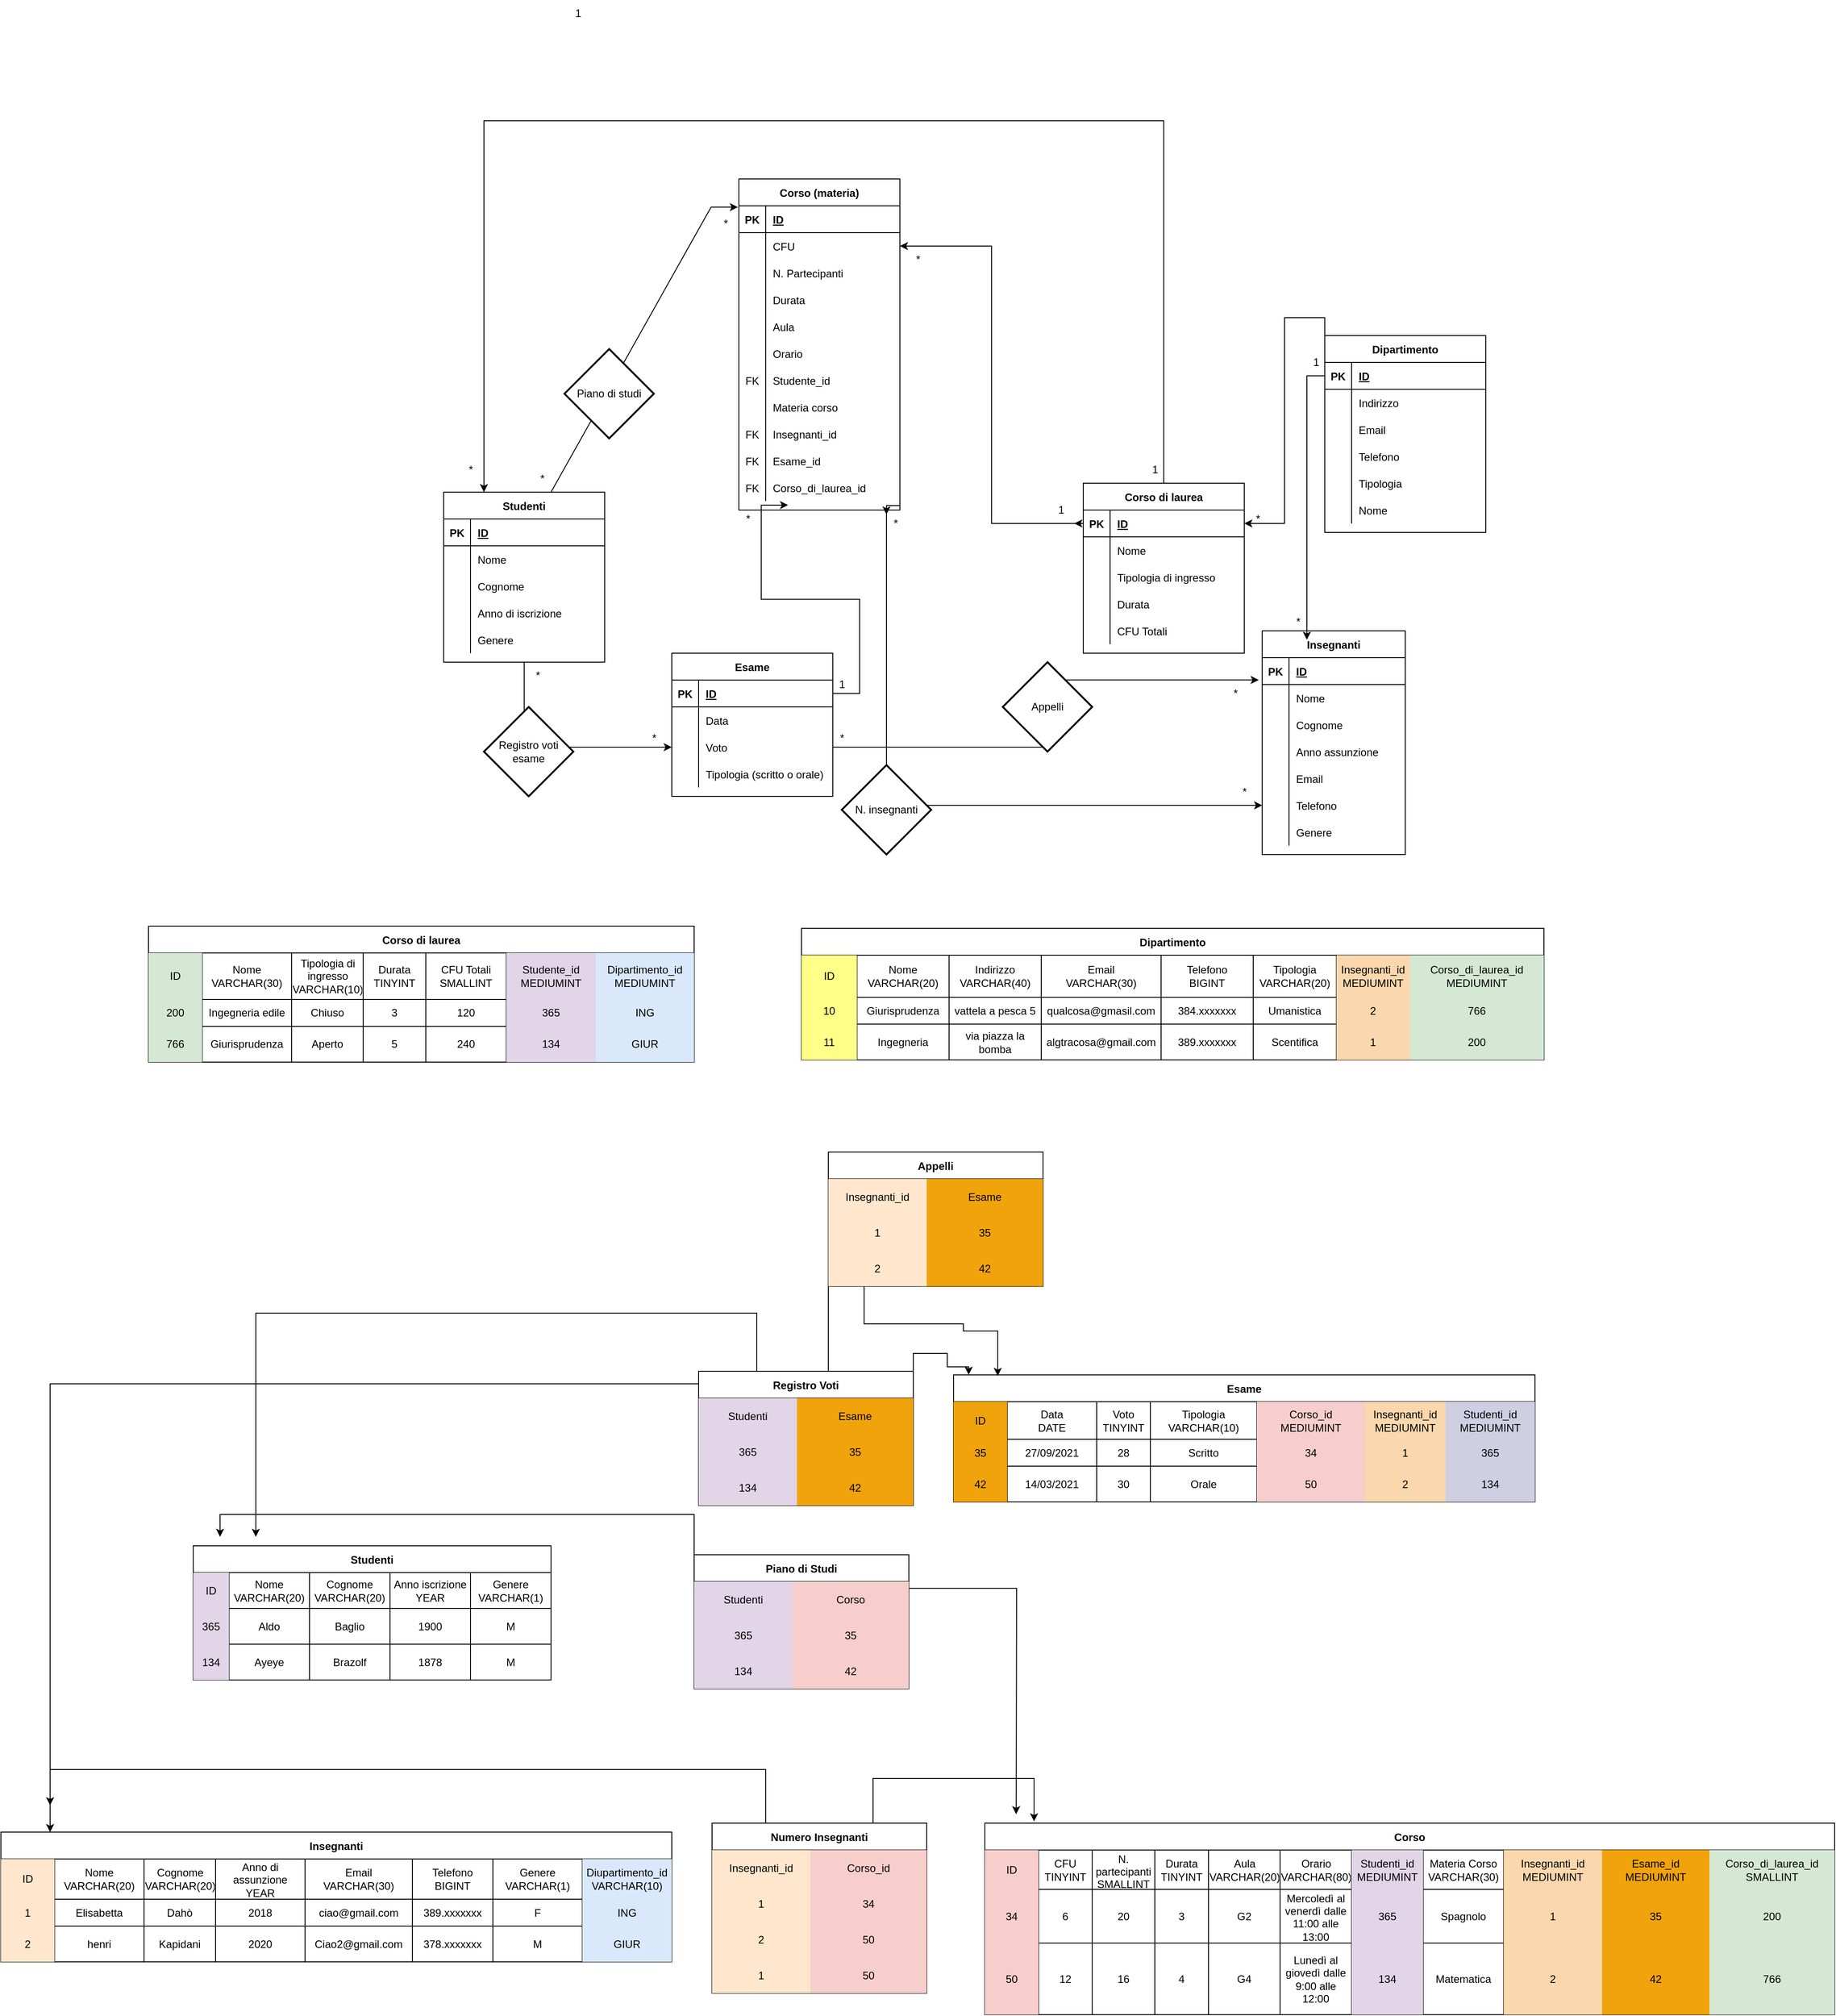 <mxfile version="20.0.4" type="device"><diagram id="zkfv3INJZT_AggchYawV" name="Page-1"><mxGraphModel dx="3557" dy="660" grid="1" gridSize="10" guides="1" tooltips="1" connect="1" arrows="1" fold="1" page="1" pageScale="1" pageWidth="2339" pageHeight="3300" math="0" shadow="0"><root><mxCell id="0"/><mxCell id="1" parent="0"/><mxCell id="zHofc_tVvkaDvdalMHys-179" style="edgeStyle=entityRelationEdgeStyle;rounded=0;orthogonalLoop=1;jettySize=auto;html=1;exitX=0.5;exitY=0;exitDx=0;exitDy=0;entryX=-0.006;entryY=0.085;entryDx=0;entryDy=0;entryPerimeter=0;" edge="1" parent="1" source="zHofc_tVvkaDvdalMHys-1" target="zHofc_tVvkaDvdalMHys-14"><mxGeometry relative="1" as="geometry"/></mxCell><mxCell id="zHofc_tVvkaDvdalMHys-198" style="edgeStyle=orthogonalEdgeStyle;rounded=0;orthogonalLoop=1;jettySize=auto;html=1;exitX=0.5;exitY=1;exitDx=0;exitDy=0;entryX=0;entryY=0.5;entryDx=0;entryDy=0;" edge="1" parent="1" source="zHofc_tVvkaDvdalMHys-1" target="zHofc_tVvkaDvdalMHys-99"><mxGeometry relative="1" as="geometry"/></mxCell><mxCell id="zHofc_tVvkaDvdalMHys-1" value="Studenti" style="shape=table;startSize=30;container=1;collapsible=1;childLayout=tableLayout;fixedRows=1;rowLines=0;fontStyle=1;align=center;resizeLast=1;" vertex="1" parent="1"><mxGeometry x="430" y="565" width="180" height="190" as="geometry"/></mxCell><mxCell id="zHofc_tVvkaDvdalMHys-2" value="" style="shape=tableRow;horizontal=0;startSize=0;swimlaneHead=0;swimlaneBody=0;fillColor=none;collapsible=0;dropTarget=0;points=[[0,0.5],[1,0.5]];portConstraint=eastwest;top=0;left=0;right=0;bottom=1;" vertex="1" parent="zHofc_tVvkaDvdalMHys-1"><mxGeometry y="30" width="180" height="30" as="geometry"/></mxCell><mxCell id="zHofc_tVvkaDvdalMHys-3" value="PK" style="shape=partialRectangle;connectable=0;fillColor=none;top=0;left=0;bottom=0;right=0;fontStyle=1;overflow=hidden;" vertex="1" parent="zHofc_tVvkaDvdalMHys-2"><mxGeometry width="30" height="30" as="geometry"><mxRectangle width="30" height="30" as="alternateBounds"/></mxGeometry></mxCell><mxCell id="zHofc_tVvkaDvdalMHys-4" value="ID" style="shape=partialRectangle;connectable=0;fillColor=none;top=0;left=0;bottom=0;right=0;align=left;spacingLeft=6;fontStyle=5;overflow=hidden;" vertex="1" parent="zHofc_tVvkaDvdalMHys-2"><mxGeometry x="30" width="150" height="30" as="geometry"><mxRectangle width="150" height="30" as="alternateBounds"/></mxGeometry></mxCell><mxCell id="zHofc_tVvkaDvdalMHys-5" value="" style="shape=tableRow;horizontal=0;startSize=0;swimlaneHead=0;swimlaneBody=0;fillColor=none;collapsible=0;dropTarget=0;points=[[0,0.5],[1,0.5]];portConstraint=eastwest;top=0;left=0;right=0;bottom=0;" vertex="1" parent="zHofc_tVvkaDvdalMHys-1"><mxGeometry y="60" width="180" height="30" as="geometry"/></mxCell><mxCell id="zHofc_tVvkaDvdalMHys-6" value="" style="shape=partialRectangle;connectable=0;fillColor=none;top=0;left=0;bottom=0;right=0;editable=1;overflow=hidden;" vertex="1" parent="zHofc_tVvkaDvdalMHys-5"><mxGeometry width="30" height="30" as="geometry"><mxRectangle width="30" height="30" as="alternateBounds"/></mxGeometry></mxCell><mxCell id="zHofc_tVvkaDvdalMHys-7" value="Nome" style="shape=partialRectangle;connectable=0;fillColor=none;top=0;left=0;bottom=0;right=0;align=left;spacingLeft=6;overflow=hidden;" vertex="1" parent="zHofc_tVvkaDvdalMHys-5"><mxGeometry x="30" width="150" height="30" as="geometry"><mxRectangle width="150" height="30" as="alternateBounds"/></mxGeometry></mxCell><mxCell id="zHofc_tVvkaDvdalMHys-8" value="" style="shape=tableRow;horizontal=0;startSize=0;swimlaneHead=0;swimlaneBody=0;fillColor=none;collapsible=0;dropTarget=0;points=[[0,0.5],[1,0.5]];portConstraint=eastwest;top=0;left=0;right=0;bottom=0;" vertex="1" parent="zHofc_tVvkaDvdalMHys-1"><mxGeometry y="90" width="180" height="30" as="geometry"/></mxCell><mxCell id="zHofc_tVvkaDvdalMHys-9" value="" style="shape=partialRectangle;connectable=0;fillColor=none;top=0;left=0;bottom=0;right=0;editable=1;overflow=hidden;" vertex="1" parent="zHofc_tVvkaDvdalMHys-8"><mxGeometry width="30" height="30" as="geometry"><mxRectangle width="30" height="30" as="alternateBounds"/></mxGeometry></mxCell><mxCell id="zHofc_tVvkaDvdalMHys-10" value="Cognome" style="shape=partialRectangle;connectable=0;fillColor=none;top=0;left=0;bottom=0;right=0;align=left;spacingLeft=6;overflow=hidden;" vertex="1" parent="zHofc_tVvkaDvdalMHys-8"><mxGeometry x="30" width="150" height="30" as="geometry"><mxRectangle width="150" height="30" as="alternateBounds"/></mxGeometry></mxCell><mxCell id="zHofc_tVvkaDvdalMHys-11" value="" style="shape=tableRow;horizontal=0;startSize=0;swimlaneHead=0;swimlaneBody=0;fillColor=none;collapsible=0;dropTarget=0;points=[[0,0.5],[1,0.5]];portConstraint=eastwest;top=0;left=0;right=0;bottom=0;" vertex="1" parent="zHofc_tVvkaDvdalMHys-1"><mxGeometry y="120" width="180" height="30" as="geometry"/></mxCell><mxCell id="zHofc_tVvkaDvdalMHys-12" value="" style="shape=partialRectangle;connectable=0;fillColor=none;top=0;left=0;bottom=0;right=0;editable=1;overflow=hidden;" vertex="1" parent="zHofc_tVvkaDvdalMHys-11"><mxGeometry width="30" height="30" as="geometry"><mxRectangle width="30" height="30" as="alternateBounds"/></mxGeometry></mxCell><mxCell id="zHofc_tVvkaDvdalMHys-13" value="Anno di iscrizione" style="shape=partialRectangle;connectable=0;fillColor=none;top=0;left=0;bottom=0;right=0;align=left;spacingLeft=6;overflow=hidden;" vertex="1" parent="zHofc_tVvkaDvdalMHys-11"><mxGeometry x="30" width="150" height="30" as="geometry"><mxRectangle width="150" height="30" as="alternateBounds"/></mxGeometry></mxCell><mxCell id="zHofc_tVvkaDvdalMHys-118" style="shape=tableRow;horizontal=0;startSize=0;swimlaneHead=0;swimlaneBody=0;fillColor=none;collapsible=0;dropTarget=0;points=[[0,0.5],[1,0.5]];portConstraint=eastwest;top=0;left=0;right=0;bottom=0;" vertex="1" parent="zHofc_tVvkaDvdalMHys-1"><mxGeometry y="150" width="180" height="30" as="geometry"/></mxCell><mxCell id="zHofc_tVvkaDvdalMHys-119" style="shape=partialRectangle;connectable=0;fillColor=none;top=0;left=0;bottom=0;right=0;editable=1;overflow=hidden;" vertex="1" parent="zHofc_tVvkaDvdalMHys-118"><mxGeometry width="30" height="30" as="geometry"><mxRectangle width="30" height="30" as="alternateBounds"/></mxGeometry></mxCell><mxCell id="zHofc_tVvkaDvdalMHys-120" value="Genere" style="shape=partialRectangle;connectable=0;fillColor=none;top=0;left=0;bottom=0;right=0;align=left;spacingLeft=6;overflow=hidden;" vertex="1" parent="zHofc_tVvkaDvdalMHys-118"><mxGeometry x="30" width="150" height="30" as="geometry"><mxRectangle width="150" height="30" as="alternateBounds"/></mxGeometry></mxCell><mxCell id="zHofc_tVvkaDvdalMHys-180" style="edgeStyle=entityRelationEdgeStyle;rounded=0;orthogonalLoop=1;jettySize=auto;html=1;exitX=1;exitY=0.5;exitDx=0;exitDy=0;" edge="1" parent="1" source="zHofc_tVvkaDvdalMHys-93"><mxGeometry relative="1" as="geometry"><mxPoint x="815" y="579.462" as="targetPoint"/></mxGeometry></mxCell><mxCell id="zHofc_tVvkaDvdalMHys-181" style="edgeStyle=orthogonalEdgeStyle;rounded=0;orthogonalLoop=1;jettySize=auto;html=1;exitX=1;exitY=1;exitDx=0;exitDy=0;entryX=0;entryY=0.5;entryDx=0;entryDy=0;" edge="1" parent="1" source="zHofc_tVvkaDvdalMHys-14" target="zHofc_tVvkaDvdalMHys-155"><mxGeometry relative="1" as="geometry"><Array as="points"><mxPoint x="925" y="580"/><mxPoint x="925" y="915"/></Array></mxGeometry></mxCell><mxCell id="zHofc_tVvkaDvdalMHys-182" style="edgeStyle=orthogonalEdgeStyle;rounded=0;orthogonalLoop=1;jettySize=auto;html=1;exitX=1;exitY=1;exitDx=0;exitDy=0;" edge="1" parent="1" source="zHofc_tVvkaDvdalMHys-14"><mxGeometry relative="1" as="geometry"><mxPoint x="925" y="590" as="targetPoint"/></mxGeometry></mxCell><mxCell id="zHofc_tVvkaDvdalMHys-14" value="Corso (materia)" style="shape=table;startSize=30;container=1;collapsible=1;childLayout=tableLayout;fixedRows=1;rowLines=0;fontStyle=1;align=center;resizeLast=1;" vertex="1" parent="1"><mxGeometry x="760" y="215" width="180" height="370" as="geometry"/></mxCell><mxCell id="zHofc_tVvkaDvdalMHys-15" value="" style="shape=tableRow;horizontal=0;startSize=0;swimlaneHead=0;swimlaneBody=0;fillColor=none;collapsible=0;dropTarget=0;points=[[0,0.5],[1,0.5]];portConstraint=eastwest;top=0;left=0;right=0;bottom=1;" vertex="1" parent="zHofc_tVvkaDvdalMHys-14"><mxGeometry y="30" width="180" height="30" as="geometry"/></mxCell><mxCell id="zHofc_tVvkaDvdalMHys-16" value="PK" style="shape=partialRectangle;connectable=0;fillColor=none;top=0;left=0;bottom=0;right=0;fontStyle=1;overflow=hidden;" vertex="1" parent="zHofc_tVvkaDvdalMHys-15"><mxGeometry width="30" height="30" as="geometry"><mxRectangle width="30" height="30" as="alternateBounds"/></mxGeometry></mxCell><mxCell id="zHofc_tVvkaDvdalMHys-17" value="ID" style="shape=partialRectangle;connectable=0;fillColor=none;top=0;left=0;bottom=0;right=0;align=left;spacingLeft=6;fontStyle=5;overflow=hidden;" vertex="1" parent="zHofc_tVvkaDvdalMHys-15"><mxGeometry x="30" width="150" height="30" as="geometry"><mxRectangle width="150" height="30" as="alternateBounds"/></mxGeometry></mxCell><mxCell id="zHofc_tVvkaDvdalMHys-18" value="" style="shape=tableRow;horizontal=0;startSize=0;swimlaneHead=0;swimlaneBody=0;fillColor=none;collapsible=0;dropTarget=0;points=[[0,0.5],[1,0.5]];portConstraint=eastwest;top=0;left=0;right=0;bottom=0;" vertex="1" parent="zHofc_tVvkaDvdalMHys-14"><mxGeometry y="60" width="180" height="30" as="geometry"/></mxCell><mxCell id="zHofc_tVvkaDvdalMHys-19" value="" style="shape=partialRectangle;connectable=0;fillColor=none;top=0;left=0;bottom=0;right=0;editable=1;overflow=hidden;" vertex="1" parent="zHofc_tVvkaDvdalMHys-18"><mxGeometry width="30" height="30" as="geometry"><mxRectangle width="30" height="30" as="alternateBounds"/></mxGeometry></mxCell><mxCell id="zHofc_tVvkaDvdalMHys-20" value="CFU" style="shape=partialRectangle;connectable=0;fillColor=none;top=0;left=0;bottom=0;right=0;align=left;spacingLeft=6;overflow=hidden;" vertex="1" parent="zHofc_tVvkaDvdalMHys-18"><mxGeometry x="30" width="150" height="30" as="geometry"><mxRectangle width="150" height="30" as="alternateBounds"/></mxGeometry></mxCell><mxCell id="zHofc_tVvkaDvdalMHys-21" value="" style="shape=tableRow;horizontal=0;startSize=0;swimlaneHead=0;swimlaneBody=0;fillColor=none;collapsible=0;dropTarget=0;points=[[0,0.5],[1,0.5]];portConstraint=eastwest;top=0;left=0;right=0;bottom=0;" vertex="1" parent="zHofc_tVvkaDvdalMHys-14"><mxGeometry y="90" width="180" height="30" as="geometry"/></mxCell><mxCell id="zHofc_tVvkaDvdalMHys-22" value="" style="shape=partialRectangle;connectable=0;fillColor=none;top=0;left=0;bottom=0;right=0;editable=1;overflow=hidden;" vertex="1" parent="zHofc_tVvkaDvdalMHys-21"><mxGeometry width="30" height="30" as="geometry"><mxRectangle width="30" height="30" as="alternateBounds"/></mxGeometry></mxCell><mxCell id="zHofc_tVvkaDvdalMHys-23" value="N. Partecipanti" style="shape=partialRectangle;connectable=0;fillColor=none;top=0;left=0;bottom=0;right=0;align=left;spacingLeft=6;overflow=hidden;" vertex="1" parent="zHofc_tVvkaDvdalMHys-21"><mxGeometry x="30" width="150" height="30" as="geometry"><mxRectangle width="150" height="30" as="alternateBounds"/></mxGeometry></mxCell><mxCell id="zHofc_tVvkaDvdalMHys-24" value="" style="shape=tableRow;horizontal=0;startSize=0;swimlaneHead=0;swimlaneBody=0;fillColor=none;collapsible=0;dropTarget=0;points=[[0,0.5],[1,0.5]];portConstraint=eastwest;top=0;left=0;right=0;bottom=0;" vertex="1" parent="zHofc_tVvkaDvdalMHys-14"><mxGeometry y="120" width="180" height="30" as="geometry"/></mxCell><mxCell id="zHofc_tVvkaDvdalMHys-25" value="" style="shape=partialRectangle;connectable=0;fillColor=none;top=0;left=0;bottom=0;right=0;editable=1;overflow=hidden;" vertex="1" parent="zHofc_tVvkaDvdalMHys-24"><mxGeometry width="30" height="30" as="geometry"><mxRectangle width="30" height="30" as="alternateBounds"/></mxGeometry></mxCell><mxCell id="zHofc_tVvkaDvdalMHys-26" value="Durata " style="shape=partialRectangle;connectable=0;fillColor=none;top=0;left=0;bottom=0;right=0;align=left;spacingLeft=6;overflow=hidden;" vertex="1" parent="zHofc_tVvkaDvdalMHys-24"><mxGeometry x="30" width="150" height="30" as="geometry"><mxRectangle width="150" height="30" as="alternateBounds"/></mxGeometry></mxCell><mxCell id="zHofc_tVvkaDvdalMHys-134" style="shape=tableRow;horizontal=0;startSize=0;swimlaneHead=0;swimlaneBody=0;fillColor=none;collapsible=0;dropTarget=0;points=[[0,0.5],[1,0.5]];portConstraint=eastwest;top=0;left=0;right=0;bottom=0;" vertex="1" parent="zHofc_tVvkaDvdalMHys-14"><mxGeometry y="150" width="180" height="30" as="geometry"/></mxCell><mxCell id="zHofc_tVvkaDvdalMHys-135" style="shape=partialRectangle;connectable=0;fillColor=none;top=0;left=0;bottom=0;right=0;editable=1;overflow=hidden;" vertex="1" parent="zHofc_tVvkaDvdalMHys-134"><mxGeometry width="30" height="30" as="geometry"><mxRectangle width="30" height="30" as="alternateBounds"/></mxGeometry></mxCell><mxCell id="zHofc_tVvkaDvdalMHys-136" value="Aula" style="shape=partialRectangle;connectable=0;fillColor=none;top=0;left=0;bottom=0;right=0;align=left;spacingLeft=6;overflow=hidden;" vertex="1" parent="zHofc_tVvkaDvdalMHys-134"><mxGeometry x="30" width="150" height="30" as="geometry"><mxRectangle width="150" height="30" as="alternateBounds"/></mxGeometry></mxCell><mxCell id="zHofc_tVvkaDvdalMHys-137" style="shape=tableRow;horizontal=0;startSize=0;swimlaneHead=0;swimlaneBody=0;fillColor=none;collapsible=0;dropTarget=0;points=[[0,0.5],[1,0.5]];portConstraint=eastwest;top=0;left=0;right=0;bottom=0;" vertex="1" parent="zHofc_tVvkaDvdalMHys-14"><mxGeometry y="180" width="180" height="30" as="geometry"/></mxCell><mxCell id="zHofc_tVvkaDvdalMHys-138" style="shape=partialRectangle;connectable=0;fillColor=none;top=0;left=0;bottom=0;right=0;editable=1;overflow=hidden;" vertex="1" parent="zHofc_tVvkaDvdalMHys-137"><mxGeometry width="30" height="30" as="geometry"><mxRectangle width="30" height="30" as="alternateBounds"/></mxGeometry></mxCell><mxCell id="zHofc_tVvkaDvdalMHys-139" value="Orario" style="shape=partialRectangle;connectable=0;fillColor=none;top=0;left=0;bottom=0;right=0;align=left;spacingLeft=6;overflow=hidden;" vertex="1" parent="zHofc_tVvkaDvdalMHys-137"><mxGeometry x="30" width="150" height="30" as="geometry"><mxRectangle width="150" height="30" as="alternateBounds"/></mxGeometry></mxCell><mxCell id="zHofc_tVvkaDvdalMHys-298" style="shape=tableRow;horizontal=0;startSize=0;swimlaneHead=0;swimlaneBody=0;fillColor=none;collapsible=0;dropTarget=0;points=[[0,0.5],[1,0.5]];portConstraint=eastwest;top=0;left=0;right=0;bottom=0;" vertex="1" parent="zHofc_tVvkaDvdalMHys-14"><mxGeometry y="210" width="180" height="30" as="geometry"/></mxCell><mxCell id="zHofc_tVvkaDvdalMHys-299" value="FK" style="shape=partialRectangle;connectable=0;fillColor=none;top=0;left=0;bottom=0;right=0;editable=1;overflow=hidden;" vertex="1" parent="zHofc_tVvkaDvdalMHys-298"><mxGeometry width="30" height="30" as="geometry"><mxRectangle width="30" height="30" as="alternateBounds"/></mxGeometry></mxCell><mxCell id="zHofc_tVvkaDvdalMHys-300" value="Studente_id" style="shape=partialRectangle;connectable=0;fillColor=none;top=0;left=0;bottom=0;right=0;align=left;spacingLeft=6;overflow=hidden;" vertex="1" parent="zHofc_tVvkaDvdalMHys-298"><mxGeometry x="30" width="150" height="30" as="geometry"><mxRectangle width="150" height="30" as="alternateBounds"/></mxGeometry></mxCell><mxCell id="zHofc_tVvkaDvdalMHys-314" style="shape=tableRow;horizontal=0;startSize=0;swimlaneHead=0;swimlaneBody=0;fillColor=none;collapsible=0;dropTarget=0;points=[[0,0.5],[1,0.5]];portConstraint=eastwest;top=0;left=0;right=0;bottom=0;" vertex="1" parent="zHofc_tVvkaDvdalMHys-14"><mxGeometry y="240" width="180" height="30" as="geometry"/></mxCell><mxCell id="zHofc_tVvkaDvdalMHys-315" style="shape=partialRectangle;connectable=0;fillColor=none;top=0;left=0;bottom=0;right=0;editable=1;overflow=hidden;" vertex="1" parent="zHofc_tVvkaDvdalMHys-314"><mxGeometry width="30" height="30" as="geometry"><mxRectangle width="30" height="30" as="alternateBounds"/></mxGeometry></mxCell><mxCell id="zHofc_tVvkaDvdalMHys-316" value="Materia corso" style="shape=partialRectangle;connectable=0;fillColor=none;top=0;left=0;bottom=0;right=0;align=left;spacingLeft=6;overflow=hidden;" vertex="1" parent="zHofc_tVvkaDvdalMHys-314"><mxGeometry x="30" width="150" height="30" as="geometry"><mxRectangle width="150" height="30" as="alternateBounds"/></mxGeometry></mxCell><mxCell id="zHofc_tVvkaDvdalMHys-339" style="shape=tableRow;horizontal=0;startSize=0;swimlaneHead=0;swimlaneBody=0;fillColor=none;collapsible=0;dropTarget=0;points=[[0,0.5],[1,0.5]];portConstraint=eastwest;top=0;left=0;right=0;bottom=0;" vertex="1" parent="zHofc_tVvkaDvdalMHys-14"><mxGeometry y="270" width="180" height="30" as="geometry"/></mxCell><mxCell id="zHofc_tVvkaDvdalMHys-340" value="FK" style="shape=partialRectangle;connectable=0;fillColor=none;top=0;left=0;bottom=0;right=0;editable=1;overflow=hidden;" vertex="1" parent="zHofc_tVvkaDvdalMHys-339"><mxGeometry width="30" height="30" as="geometry"><mxRectangle width="30" height="30" as="alternateBounds"/></mxGeometry></mxCell><mxCell id="zHofc_tVvkaDvdalMHys-341" value="Insegnanti_id" style="shape=partialRectangle;connectable=0;fillColor=none;top=0;left=0;bottom=0;right=0;align=left;spacingLeft=6;overflow=hidden;" vertex="1" parent="zHofc_tVvkaDvdalMHys-339"><mxGeometry x="30" width="150" height="30" as="geometry"><mxRectangle width="150" height="30" as="alternateBounds"/></mxGeometry></mxCell><mxCell id="zHofc_tVvkaDvdalMHys-342" style="shape=tableRow;horizontal=0;startSize=0;swimlaneHead=0;swimlaneBody=0;fillColor=none;collapsible=0;dropTarget=0;points=[[0,0.5],[1,0.5]];portConstraint=eastwest;top=0;left=0;right=0;bottom=0;" vertex="1" parent="zHofc_tVvkaDvdalMHys-14"><mxGeometry y="300" width="180" height="30" as="geometry"/></mxCell><mxCell id="zHofc_tVvkaDvdalMHys-343" value="FK" style="shape=partialRectangle;connectable=0;fillColor=none;top=0;left=0;bottom=0;right=0;editable=1;overflow=hidden;" vertex="1" parent="zHofc_tVvkaDvdalMHys-342"><mxGeometry width="30" height="30" as="geometry"><mxRectangle width="30" height="30" as="alternateBounds"/></mxGeometry></mxCell><mxCell id="zHofc_tVvkaDvdalMHys-344" value="Esame_id" style="shape=partialRectangle;connectable=0;fillColor=none;top=0;left=0;bottom=0;right=0;align=left;spacingLeft=6;overflow=hidden;" vertex="1" parent="zHofc_tVvkaDvdalMHys-342"><mxGeometry x="30" width="150" height="30" as="geometry"><mxRectangle width="150" height="30" as="alternateBounds"/></mxGeometry></mxCell><mxCell id="zHofc_tVvkaDvdalMHys-345" style="shape=tableRow;horizontal=0;startSize=0;swimlaneHead=0;swimlaneBody=0;fillColor=none;collapsible=0;dropTarget=0;points=[[0,0.5],[1,0.5]];portConstraint=eastwest;top=0;left=0;right=0;bottom=0;" vertex="1" parent="zHofc_tVvkaDvdalMHys-14"><mxGeometry y="330" width="180" height="30" as="geometry"/></mxCell><mxCell id="zHofc_tVvkaDvdalMHys-346" value="FK" style="shape=partialRectangle;connectable=0;fillColor=none;top=0;left=0;bottom=0;right=0;editable=1;overflow=hidden;" vertex="1" parent="zHofc_tVvkaDvdalMHys-345"><mxGeometry width="30" height="30" as="geometry"><mxRectangle width="30" height="30" as="alternateBounds"/></mxGeometry></mxCell><mxCell id="zHofc_tVvkaDvdalMHys-347" value="Corso_di_laurea_id" style="shape=partialRectangle;connectable=0;fillColor=none;top=0;left=0;bottom=0;right=0;align=left;spacingLeft=6;overflow=hidden;" vertex="1" parent="zHofc_tVvkaDvdalMHys-345"><mxGeometry x="30" width="150" height="30" as="geometry"><mxRectangle width="150" height="30" as="alternateBounds"/></mxGeometry></mxCell><mxCell id="zHofc_tVvkaDvdalMHys-165" style="edgeStyle=orthogonalEdgeStyle;rounded=0;orthogonalLoop=1;jettySize=auto;html=1;exitX=0;exitY=0;exitDx=0;exitDy=0;entryX=1;entryY=0.5;entryDx=0;entryDy=0;" edge="1" parent="1" source="zHofc_tVvkaDvdalMHys-27" target="zHofc_tVvkaDvdalMHys-54"><mxGeometry relative="1" as="geometry"/></mxCell><mxCell id="zHofc_tVvkaDvdalMHys-27" value="Dipartimento" style="shape=table;startSize=30;container=1;collapsible=1;childLayout=tableLayout;fixedRows=1;rowLines=0;fontStyle=1;align=center;resizeLast=1;" vertex="1" parent="1"><mxGeometry x="1415" y="390" width="180" height="220" as="geometry"/></mxCell><mxCell id="zHofc_tVvkaDvdalMHys-28" value="" style="shape=tableRow;horizontal=0;startSize=0;swimlaneHead=0;swimlaneBody=0;fillColor=none;collapsible=0;dropTarget=0;points=[[0,0.5],[1,0.5]];portConstraint=eastwest;top=0;left=0;right=0;bottom=1;" vertex="1" parent="zHofc_tVvkaDvdalMHys-27"><mxGeometry y="30" width="180" height="30" as="geometry"/></mxCell><mxCell id="zHofc_tVvkaDvdalMHys-29" value="PK" style="shape=partialRectangle;connectable=0;fillColor=none;top=0;left=0;bottom=0;right=0;fontStyle=1;overflow=hidden;" vertex="1" parent="zHofc_tVvkaDvdalMHys-28"><mxGeometry width="30" height="30" as="geometry"><mxRectangle width="30" height="30" as="alternateBounds"/></mxGeometry></mxCell><mxCell id="zHofc_tVvkaDvdalMHys-30" value="ID" style="shape=partialRectangle;connectable=0;fillColor=none;top=0;left=0;bottom=0;right=0;align=left;spacingLeft=6;fontStyle=5;overflow=hidden;" vertex="1" parent="zHofc_tVvkaDvdalMHys-28"><mxGeometry x="30" width="150" height="30" as="geometry"><mxRectangle width="150" height="30" as="alternateBounds"/></mxGeometry></mxCell><mxCell id="zHofc_tVvkaDvdalMHys-31" value="" style="shape=tableRow;horizontal=0;startSize=0;swimlaneHead=0;swimlaneBody=0;fillColor=none;collapsible=0;dropTarget=0;points=[[0,0.5],[1,0.5]];portConstraint=eastwest;top=0;left=0;right=0;bottom=0;" vertex="1" parent="zHofc_tVvkaDvdalMHys-27"><mxGeometry y="60" width="180" height="30" as="geometry"/></mxCell><mxCell id="zHofc_tVvkaDvdalMHys-32" value="" style="shape=partialRectangle;connectable=0;fillColor=none;top=0;left=0;bottom=0;right=0;editable=1;overflow=hidden;" vertex="1" parent="zHofc_tVvkaDvdalMHys-31"><mxGeometry width="30" height="30" as="geometry"><mxRectangle width="30" height="30" as="alternateBounds"/></mxGeometry></mxCell><mxCell id="zHofc_tVvkaDvdalMHys-33" value="Indirizzo" style="shape=partialRectangle;connectable=0;fillColor=none;top=0;left=0;bottom=0;right=0;align=left;spacingLeft=6;overflow=hidden;" vertex="1" parent="zHofc_tVvkaDvdalMHys-31"><mxGeometry x="30" width="150" height="30" as="geometry"><mxRectangle width="150" height="30" as="alternateBounds"/></mxGeometry></mxCell><mxCell id="zHofc_tVvkaDvdalMHys-34" value="" style="shape=tableRow;horizontal=0;startSize=0;swimlaneHead=0;swimlaneBody=0;fillColor=none;collapsible=0;dropTarget=0;points=[[0,0.5],[1,0.5]];portConstraint=eastwest;top=0;left=0;right=0;bottom=0;" vertex="1" parent="zHofc_tVvkaDvdalMHys-27"><mxGeometry y="90" width="180" height="30" as="geometry"/></mxCell><mxCell id="zHofc_tVvkaDvdalMHys-35" value="" style="shape=partialRectangle;connectable=0;fillColor=none;top=0;left=0;bottom=0;right=0;editable=1;overflow=hidden;" vertex="1" parent="zHofc_tVvkaDvdalMHys-34"><mxGeometry width="30" height="30" as="geometry"><mxRectangle width="30" height="30" as="alternateBounds"/></mxGeometry></mxCell><mxCell id="zHofc_tVvkaDvdalMHys-36" value="Email" style="shape=partialRectangle;connectable=0;fillColor=none;top=0;left=0;bottom=0;right=0;align=left;spacingLeft=6;overflow=hidden;" vertex="1" parent="zHofc_tVvkaDvdalMHys-34"><mxGeometry x="30" width="150" height="30" as="geometry"><mxRectangle width="150" height="30" as="alternateBounds"/></mxGeometry></mxCell><mxCell id="zHofc_tVvkaDvdalMHys-37" value="" style="shape=tableRow;horizontal=0;startSize=0;swimlaneHead=0;swimlaneBody=0;fillColor=none;collapsible=0;dropTarget=0;points=[[0,0.5],[1,0.5]];portConstraint=eastwest;top=0;left=0;right=0;bottom=0;" vertex="1" parent="zHofc_tVvkaDvdalMHys-27"><mxGeometry y="120" width="180" height="30" as="geometry"/></mxCell><mxCell id="zHofc_tVvkaDvdalMHys-38" value="" style="shape=partialRectangle;connectable=0;fillColor=none;top=0;left=0;bottom=0;right=0;editable=1;overflow=hidden;" vertex="1" parent="zHofc_tVvkaDvdalMHys-37"><mxGeometry width="30" height="30" as="geometry"><mxRectangle width="30" height="30" as="alternateBounds"/></mxGeometry></mxCell><mxCell id="zHofc_tVvkaDvdalMHys-39" value="Telefono" style="shape=partialRectangle;connectable=0;fillColor=none;top=0;left=0;bottom=0;right=0;align=left;spacingLeft=6;overflow=hidden;" vertex="1" parent="zHofc_tVvkaDvdalMHys-37"><mxGeometry x="30" width="150" height="30" as="geometry"><mxRectangle width="150" height="30" as="alternateBounds"/></mxGeometry></mxCell><mxCell id="zHofc_tVvkaDvdalMHys-140" style="shape=tableRow;horizontal=0;startSize=0;swimlaneHead=0;swimlaneBody=0;fillColor=none;collapsible=0;dropTarget=0;points=[[0,0.5],[1,0.5]];portConstraint=eastwest;top=0;left=0;right=0;bottom=0;" vertex="1" parent="zHofc_tVvkaDvdalMHys-27"><mxGeometry y="150" width="180" height="30" as="geometry"/></mxCell><mxCell id="zHofc_tVvkaDvdalMHys-141" style="shape=partialRectangle;connectable=0;fillColor=none;top=0;left=0;bottom=0;right=0;editable=1;overflow=hidden;" vertex="1" parent="zHofc_tVvkaDvdalMHys-140"><mxGeometry width="30" height="30" as="geometry"><mxRectangle width="30" height="30" as="alternateBounds"/></mxGeometry></mxCell><mxCell id="zHofc_tVvkaDvdalMHys-142" value="Tipologia " style="shape=partialRectangle;connectable=0;fillColor=none;top=0;left=0;bottom=0;right=0;align=left;spacingLeft=6;overflow=hidden;" vertex="1" parent="zHofc_tVvkaDvdalMHys-140"><mxGeometry x="30" width="150" height="30" as="geometry"><mxRectangle width="150" height="30" as="alternateBounds"/></mxGeometry></mxCell><mxCell id="zHofc_tVvkaDvdalMHys-444" style="shape=tableRow;horizontal=0;startSize=0;swimlaneHead=0;swimlaneBody=0;fillColor=none;collapsible=0;dropTarget=0;points=[[0,0.5],[1,0.5]];portConstraint=eastwest;top=0;left=0;right=0;bottom=0;" vertex="1" parent="zHofc_tVvkaDvdalMHys-27"><mxGeometry y="180" width="180" height="30" as="geometry"/></mxCell><mxCell id="zHofc_tVvkaDvdalMHys-445" style="shape=partialRectangle;connectable=0;fillColor=none;top=0;left=0;bottom=0;right=0;editable=1;overflow=hidden;" vertex="1" parent="zHofc_tVvkaDvdalMHys-444"><mxGeometry width="30" height="30" as="geometry"><mxRectangle width="30" height="30" as="alternateBounds"/></mxGeometry></mxCell><mxCell id="zHofc_tVvkaDvdalMHys-446" value="Nome" style="shape=partialRectangle;connectable=0;fillColor=none;top=0;left=0;bottom=0;right=0;align=left;spacingLeft=6;overflow=hidden;" vertex="1" parent="zHofc_tVvkaDvdalMHys-444"><mxGeometry x="30" width="150" height="30" as="geometry"><mxRectangle width="150" height="30" as="alternateBounds"/></mxGeometry></mxCell><mxCell id="zHofc_tVvkaDvdalMHys-205" style="edgeStyle=orthogonalEdgeStyle;rounded=0;orthogonalLoop=1;jettySize=auto;html=1;exitX=0.5;exitY=0;exitDx=0;exitDy=0;entryX=0.25;entryY=0;entryDx=0;entryDy=0;" edge="1" parent="1" source="zHofc_tVvkaDvdalMHys-53" target="zHofc_tVvkaDvdalMHys-1"><mxGeometry relative="1" as="geometry"><mxPoint x="515" y="150" as="targetPoint"/><Array as="points"><mxPoint x="1235" y="150"/><mxPoint x="475" y="150"/></Array></mxGeometry></mxCell><mxCell id="zHofc_tVvkaDvdalMHys-53" value="Corso di laurea" style="shape=table;startSize=30;container=1;collapsible=1;childLayout=tableLayout;fixedRows=1;rowLines=0;fontStyle=1;align=center;resizeLast=1;" vertex="1" parent="1"><mxGeometry x="1145" y="555" width="180" height="190" as="geometry"/></mxCell><mxCell id="zHofc_tVvkaDvdalMHys-54" value="" style="shape=tableRow;horizontal=0;startSize=0;swimlaneHead=0;swimlaneBody=0;fillColor=none;collapsible=0;dropTarget=0;points=[[0,0.5],[1,0.5]];portConstraint=eastwest;top=0;left=0;right=0;bottom=1;" vertex="1" parent="zHofc_tVvkaDvdalMHys-53"><mxGeometry y="30" width="180" height="30" as="geometry"/></mxCell><mxCell id="zHofc_tVvkaDvdalMHys-55" value="PK" style="shape=partialRectangle;connectable=0;fillColor=none;top=0;left=0;bottom=0;right=0;fontStyle=1;overflow=hidden;" vertex="1" parent="zHofc_tVvkaDvdalMHys-54"><mxGeometry width="30" height="30" as="geometry"><mxRectangle width="30" height="30" as="alternateBounds"/></mxGeometry></mxCell><mxCell id="zHofc_tVvkaDvdalMHys-56" value="ID" style="shape=partialRectangle;connectable=0;fillColor=none;top=0;left=0;bottom=0;right=0;align=left;spacingLeft=6;fontStyle=5;overflow=hidden;" vertex="1" parent="zHofc_tVvkaDvdalMHys-54"><mxGeometry x="30" width="150" height="30" as="geometry"><mxRectangle width="150" height="30" as="alternateBounds"/></mxGeometry></mxCell><mxCell id="zHofc_tVvkaDvdalMHys-57" value="" style="shape=tableRow;horizontal=0;startSize=0;swimlaneHead=0;swimlaneBody=0;fillColor=none;collapsible=0;dropTarget=0;points=[[0,0.5],[1,0.5]];portConstraint=eastwest;top=0;left=0;right=0;bottom=0;" vertex="1" parent="zHofc_tVvkaDvdalMHys-53"><mxGeometry y="60" width="180" height="30" as="geometry"/></mxCell><mxCell id="zHofc_tVvkaDvdalMHys-58" value="" style="shape=partialRectangle;connectable=0;fillColor=none;top=0;left=0;bottom=0;right=0;editable=1;overflow=hidden;" vertex="1" parent="zHofc_tVvkaDvdalMHys-57"><mxGeometry width="30" height="30" as="geometry"><mxRectangle width="30" height="30" as="alternateBounds"/></mxGeometry></mxCell><mxCell id="zHofc_tVvkaDvdalMHys-59" value="Nome" style="shape=partialRectangle;connectable=0;fillColor=none;top=0;left=0;bottom=0;right=0;align=left;spacingLeft=6;overflow=hidden;" vertex="1" parent="zHofc_tVvkaDvdalMHys-57"><mxGeometry x="30" width="150" height="30" as="geometry"><mxRectangle width="150" height="30" as="alternateBounds"/></mxGeometry></mxCell><mxCell id="zHofc_tVvkaDvdalMHys-60" value="" style="shape=tableRow;horizontal=0;startSize=0;swimlaneHead=0;swimlaneBody=0;fillColor=none;collapsible=0;dropTarget=0;points=[[0,0.5],[1,0.5]];portConstraint=eastwest;top=0;left=0;right=0;bottom=0;" vertex="1" parent="zHofc_tVvkaDvdalMHys-53"><mxGeometry y="90" width="180" height="30" as="geometry"/></mxCell><mxCell id="zHofc_tVvkaDvdalMHys-61" value="" style="shape=partialRectangle;connectable=0;fillColor=none;top=0;left=0;bottom=0;right=0;editable=1;overflow=hidden;" vertex="1" parent="zHofc_tVvkaDvdalMHys-60"><mxGeometry width="30" height="30" as="geometry"><mxRectangle width="30" height="30" as="alternateBounds"/></mxGeometry></mxCell><mxCell id="zHofc_tVvkaDvdalMHys-62" value="Tipologia di ingresso" style="shape=partialRectangle;connectable=0;fillColor=none;top=0;left=0;bottom=0;right=0;align=left;spacingLeft=6;overflow=hidden;" vertex="1" parent="zHofc_tVvkaDvdalMHys-60"><mxGeometry x="30" width="150" height="30" as="geometry"><mxRectangle width="150" height="30" as="alternateBounds"/></mxGeometry></mxCell><mxCell id="zHofc_tVvkaDvdalMHys-63" value="" style="shape=tableRow;horizontal=0;startSize=0;swimlaneHead=0;swimlaneBody=0;fillColor=none;collapsible=0;dropTarget=0;points=[[0,0.5],[1,0.5]];portConstraint=eastwest;top=0;left=0;right=0;bottom=0;" vertex="1" parent="zHofc_tVvkaDvdalMHys-53"><mxGeometry y="120" width="180" height="30" as="geometry"/></mxCell><mxCell id="zHofc_tVvkaDvdalMHys-64" value="" style="shape=partialRectangle;connectable=0;fillColor=none;top=0;left=0;bottom=0;right=0;editable=1;overflow=hidden;" vertex="1" parent="zHofc_tVvkaDvdalMHys-63"><mxGeometry width="30" height="30" as="geometry"><mxRectangle width="30" height="30" as="alternateBounds"/></mxGeometry></mxCell><mxCell id="zHofc_tVvkaDvdalMHys-65" value="Durata" style="shape=partialRectangle;connectable=0;fillColor=none;top=0;left=0;bottom=0;right=0;align=left;spacingLeft=6;overflow=hidden;" vertex="1" parent="zHofc_tVvkaDvdalMHys-63"><mxGeometry x="30" width="150" height="30" as="geometry"><mxRectangle width="150" height="30" as="alternateBounds"/></mxGeometry></mxCell><mxCell id="zHofc_tVvkaDvdalMHys-146" style="shape=tableRow;horizontal=0;startSize=0;swimlaneHead=0;swimlaneBody=0;fillColor=none;collapsible=0;dropTarget=0;points=[[0,0.5],[1,0.5]];portConstraint=eastwest;top=0;left=0;right=0;bottom=0;" vertex="1" parent="zHofc_tVvkaDvdalMHys-53"><mxGeometry y="150" width="180" height="30" as="geometry"/></mxCell><mxCell id="zHofc_tVvkaDvdalMHys-147" style="shape=partialRectangle;connectable=0;fillColor=none;top=0;left=0;bottom=0;right=0;editable=1;overflow=hidden;" vertex="1" parent="zHofc_tVvkaDvdalMHys-146"><mxGeometry width="30" height="30" as="geometry"><mxRectangle width="30" height="30" as="alternateBounds"/></mxGeometry></mxCell><mxCell id="zHofc_tVvkaDvdalMHys-148" value="CFU Totali" style="shape=partialRectangle;connectable=0;fillColor=none;top=0;left=0;bottom=0;right=0;align=left;spacingLeft=6;overflow=hidden;" vertex="1" parent="zHofc_tVvkaDvdalMHys-146"><mxGeometry x="30" width="150" height="30" as="geometry"><mxRectangle width="150" height="30" as="alternateBounds"/></mxGeometry></mxCell><mxCell id="zHofc_tVvkaDvdalMHys-66" value="Insegnanti" style="shape=table;startSize=30;container=1;collapsible=1;childLayout=tableLayout;fixedRows=1;rowLines=0;fontStyle=1;align=center;resizeLast=1;" vertex="1" parent="1"><mxGeometry x="1345" y="720" width="160" height="250" as="geometry"/></mxCell><mxCell id="zHofc_tVvkaDvdalMHys-67" value="" style="shape=tableRow;horizontal=0;startSize=0;swimlaneHead=0;swimlaneBody=0;fillColor=none;collapsible=0;dropTarget=0;points=[[0,0.5],[1,0.5]];portConstraint=eastwest;top=0;left=0;right=0;bottom=1;" vertex="1" parent="zHofc_tVvkaDvdalMHys-66"><mxGeometry y="30" width="160" height="30" as="geometry"/></mxCell><mxCell id="zHofc_tVvkaDvdalMHys-68" value="PK" style="shape=partialRectangle;connectable=0;fillColor=none;top=0;left=0;bottom=0;right=0;fontStyle=1;overflow=hidden;" vertex="1" parent="zHofc_tVvkaDvdalMHys-67"><mxGeometry width="30" height="30" as="geometry"><mxRectangle width="30" height="30" as="alternateBounds"/></mxGeometry></mxCell><mxCell id="zHofc_tVvkaDvdalMHys-69" value="ID" style="shape=partialRectangle;connectable=0;fillColor=none;top=0;left=0;bottom=0;right=0;align=left;spacingLeft=6;fontStyle=5;overflow=hidden;" vertex="1" parent="zHofc_tVvkaDvdalMHys-67"><mxGeometry x="30" width="130" height="30" as="geometry"><mxRectangle width="130" height="30" as="alternateBounds"/></mxGeometry></mxCell><mxCell id="zHofc_tVvkaDvdalMHys-70" value="" style="shape=tableRow;horizontal=0;startSize=0;swimlaneHead=0;swimlaneBody=0;fillColor=none;collapsible=0;dropTarget=0;points=[[0,0.5],[1,0.5]];portConstraint=eastwest;top=0;left=0;right=0;bottom=0;" vertex="1" parent="zHofc_tVvkaDvdalMHys-66"><mxGeometry y="60" width="160" height="30" as="geometry"/></mxCell><mxCell id="zHofc_tVvkaDvdalMHys-71" value="" style="shape=partialRectangle;connectable=0;fillColor=none;top=0;left=0;bottom=0;right=0;editable=1;overflow=hidden;" vertex="1" parent="zHofc_tVvkaDvdalMHys-70"><mxGeometry width="30" height="30" as="geometry"><mxRectangle width="30" height="30" as="alternateBounds"/></mxGeometry></mxCell><mxCell id="zHofc_tVvkaDvdalMHys-72" value="Nome " style="shape=partialRectangle;connectable=0;fillColor=none;top=0;left=0;bottom=0;right=0;align=left;spacingLeft=6;overflow=hidden;" vertex="1" parent="zHofc_tVvkaDvdalMHys-70"><mxGeometry x="30" width="130" height="30" as="geometry"><mxRectangle width="130" height="30" as="alternateBounds"/></mxGeometry></mxCell><mxCell id="zHofc_tVvkaDvdalMHys-73" value="" style="shape=tableRow;horizontal=0;startSize=0;swimlaneHead=0;swimlaneBody=0;fillColor=none;collapsible=0;dropTarget=0;points=[[0,0.5],[1,0.5]];portConstraint=eastwest;top=0;left=0;right=0;bottom=0;" vertex="1" parent="zHofc_tVvkaDvdalMHys-66"><mxGeometry y="90" width="160" height="30" as="geometry"/></mxCell><mxCell id="zHofc_tVvkaDvdalMHys-74" value="" style="shape=partialRectangle;connectable=0;fillColor=none;top=0;left=0;bottom=0;right=0;editable=1;overflow=hidden;" vertex="1" parent="zHofc_tVvkaDvdalMHys-73"><mxGeometry width="30" height="30" as="geometry"><mxRectangle width="30" height="30" as="alternateBounds"/></mxGeometry></mxCell><mxCell id="zHofc_tVvkaDvdalMHys-75" value="Cognome" style="shape=partialRectangle;connectable=0;fillColor=none;top=0;left=0;bottom=0;right=0;align=left;spacingLeft=6;overflow=hidden;" vertex="1" parent="zHofc_tVvkaDvdalMHys-73"><mxGeometry x="30" width="130" height="30" as="geometry"><mxRectangle width="130" height="30" as="alternateBounds"/></mxGeometry></mxCell><mxCell id="zHofc_tVvkaDvdalMHys-76" value="" style="shape=tableRow;horizontal=0;startSize=0;swimlaneHead=0;swimlaneBody=0;fillColor=none;collapsible=0;dropTarget=0;points=[[0,0.5],[1,0.5]];portConstraint=eastwest;top=0;left=0;right=0;bottom=0;" vertex="1" parent="zHofc_tVvkaDvdalMHys-66"><mxGeometry y="120" width="160" height="30" as="geometry"/></mxCell><mxCell id="zHofc_tVvkaDvdalMHys-77" value="" style="shape=partialRectangle;connectable=0;fillColor=none;top=0;left=0;bottom=0;right=0;editable=1;overflow=hidden;" vertex="1" parent="zHofc_tVvkaDvdalMHys-76"><mxGeometry width="30" height="30" as="geometry"><mxRectangle width="30" height="30" as="alternateBounds"/></mxGeometry></mxCell><mxCell id="zHofc_tVvkaDvdalMHys-78" value="Anno assunzione" style="shape=partialRectangle;connectable=0;fillColor=none;top=0;left=0;bottom=0;right=0;align=left;spacingLeft=6;overflow=hidden;" vertex="1" parent="zHofc_tVvkaDvdalMHys-76"><mxGeometry x="30" width="130" height="30" as="geometry"><mxRectangle width="130" height="30" as="alternateBounds"/></mxGeometry></mxCell><mxCell id="zHofc_tVvkaDvdalMHys-152" style="shape=tableRow;horizontal=0;startSize=0;swimlaneHead=0;swimlaneBody=0;fillColor=none;collapsible=0;dropTarget=0;points=[[0,0.5],[1,0.5]];portConstraint=eastwest;top=0;left=0;right=0;bottom=0;" vertex="1" parent="zHofc_tVvkaDvdalMHys-66"><mxGeometry y="150" width="160" height="30" as="geometry"/></mxCell><mxCell id="zHofc_tVvkaDvdalMHys-153" style="shape=partialRectangle;connectable=0;fillColor=none;top=0;left=0;bottom=0;right=0;editable=1;overflow=hidden;" vertex="1" parent="zHofc_tVvkaDvdalMHys-152"><mxGeometry width="30" height="30" as="geometry"><mxRectangle width="30" height="30" as="alternateBounds"/></mxGeometry></mxCell><mxCell id="zHofc_tVvkaDvdalMHys-154" value="Email" style="shape=partialRectangle;connectable=0;fillColor=none;top=0;left=0;bottom=0;right=0;align=left;spacingLeft=6;overflow=hidden;" vertex="1" parent="zHofc_tVvkaDvdalMHys-152"><mxGeometry x="30" width="130" height="30" as="geometry"><mxRectangle width="130" height="30" as="alternateBounds"/></mxGeometry></mxCell><mxCell id="zHofc_tVvkaDvdalMHys-155" style="shape=tableRow;horizontal=0;startSize=0;swimlaneHead=0;swimlaneBody=0;fillColor=none;collapsible=0;dropTarget=0;points=[[0,0.5],[1,0.5]];portConstraint=eastwest;top=0;left=0;right=0;bottom=0;" vertex="1" parent="zHofc_tVvkaDvdalMHys-66"><mxGeometry y="180" width="160" height="30" as="geometry"/></mxCell><mxCell id="zHofc_tVvkaDvdalMHys-156" style="shape=partialRectangle;connectable=0;fillColor=none;top=0;left=0;bottom=0;right=0;editable=1;overflow=hidden;" vertex="1" parent="zHofc_tVvkaDvdalMHys-155"><mxGeometry width="30" height="30" as="geometry"><mxRectangle width="30" height="30" as="alternateBounds"/></mxGeometry></mxCell><mxCell id="zHofc_tVvkaDvdalMHys-157" value="Telefono" style="shape=partialRectangle;connectable=0;fillColor=none;top=0;left=0;bottom=0;right=0;align=left;spacingLeft=6;overflow=hidden;" vertex="1" parent="zHofc_tVvkaDvdalMHys-155"><mxGeometry x="30" width="130" height="30" as="geometry"><mxRectangle width="130" height="30" as="alternateBounds"/></mxGeometry></mxCell><mxCell id="zHofc_tVvkaDvdalMHys-158" style="shape=tableRow;horizontal=0;startSize=0;swimlaneHead=0;swimlaneBody=0;fillColor=none;collapsible=0;dropTarget=0;points=[[0,0.5],[1,0.5]];portConstraint=eastwest;top=0;left=0;right=0;bottom=0;" vertex="1" parent="zHofc_tVvkaDvdalMHys-66"><mxGeometry y="210" width="160" height="30" as="geometry"/></mxCell><mxCell id="zHofc_tVvkaDvdalMHys-159" style="shape=partialRectangle;connectable=0;fillColor=none;top=0;left=0;bottom=0;right=0;editable=1;overflow=hidden;" vertex="1" parent="zHofc_tVvkaDvdalMHys-158"><mxGeometry width="30" height="30" as="geometry"><mxRectangle width="30" height="30" as="alternateBounds"/></mxGeometry></mxCell><mxCell id="zHofc_tVvkaDvdalMHys-160" value="Genere" style="shape=partialRectangle;connectable=0;fillColor=none;top=0;left=0;bottom=0;right=0;align=left;spacingLeft=6;overflow=hidden;" vertex="1" parent="zHofc_tVvkaDvdalMHys-158"><mxGeometry x="30" width="130" height="30" as="geometry"><mxRectangle width="130" height="30" as="alternateBounds"/></mxGeometry></mxCell><mxCell id="zHofc_tVvkaDvdalMHys-92" value="Esame" style="shape=table;startSize=30;container=1;collapsible=1;childLayout=tableLayout;fixedRows=1;rowLines=0;fontStyle=1;align=center;resizeLast=1;" vertex="1" parent="1"><mxGeometry x="685" y="745" width="180" height="160" as="geometry"/></mxCell><mxCell id="zHofc_tVvkaDvdalMHys-93" value="" style="shape=tableRow;horizontal=0;startSize=0;swimlaneHead=0;swimlaneBody=0;fillColor=none;collapsible=0;dropTarget=0;points=[[0,0.5],[1,0.5]];portConstraint=eastwest;top=0;left=0;right=0;bottom=1;" vertex="1" parent="zHofc_tVvkaDvdalMHys-92"><mxGeometry y="30" width="180" height="30" as="geometry"/></mxCell><mxCell id="zHofc_tVvkaDvdalMHys-94" value="PK" style="shape=partialRectangle;connectable=0;fillColor=none;top=0;left=0;bottom=0;right=0;fontStyle=1;overflow=hidden;" vertex="1" parent="zHofc_tVvkaDvdalMHys-93"><mxGeometry width="30" height="30" as="geometry"><mxRectangle width="30" height="30" as="alternateBounds"/></mxGeometry></mxCell><mxCell id="zHofc_tVvkaDvdalMHys-95" value="ID" style="shape=partialRectangle;connectable=0;fillColor=none;top=0;left=0;bottom=0;right=0;align=left;spacingLeft=6;fontStyle=5;overflow=hidden;" vertex="1" parent="zHofc_tVvkaDvdalMHys-93"><mxGeometry x="30" width="150" height="30" as="geometry"><mxRectangle width="150" height="30" as="alternateBounds"/></mxGeometry></mxCell><mxCell id="zHofc_tVvkaDvdalMHys-96" value="" style="shape=tableRow;horizontal=0;startSize=0;swimlaneHead=0;swimlaneBody=0;fillColor=none;collapsible=0;dropTarget=0;points=[[0,0.5],[1,0.5]];portConstraint=eastwest;top=0;left=0;right=0;bottom=0;" vertex="1" parent="zHofc_tVvkaDvdalMHys-92"><mxGeometry y="60" width="180" height="30" as="geometry"/></mxCell><mxCell id="zHofc_tVvkaDvdalMHys-97" value="" style="shape=partialRectangle;connectable=0;fillColor=none;top=0;left=0;bottom=0;right=0;editable=1;overflow=hidden;" vertex="1" parent="zHofc_tVvkaDvdalMHys-96"><mxGeometry width="30" height="30" as="geometry"><mxRectangle width="30" height="30" as="alternateBounds"/></mxGeometry></mxCell><mxCell id="zHofc_tVvkaDvdalMHys-98" value="Data" style="shape=partialRectangle;connectable=0;fillColor=none;top=0;left=0;bottom=0;right=0;align=left;spacingLeft=6;overflow=hidden;" vertex="1" parent="zHofc_tVvkaDvdalMHys-96"><mxGeometry x="30" width="150" height="30" as="geometry"><mxRectangle width="150" height="30" as="alternateBounds"/></mxGeometry></mxCell><mxCell id="zHofc_tVvkaDvdalMHys-99" value="" style="shape=tableRow;horizontal=0;startSize=0;swimlaneHead=0;swimlaneBody=0;fillColor=none;collapsible=0;dropTarget=0;points=[[0,0.5],[1,0.5]];portConstraint=eastwest;top=0;left=0;right=0;bottom=0;" vertex="1" parent="zHofc_tVvkaDvdalMHys-92"><mxGeometry y="90" width="180" height="30" as="geometry"/></mxCell><mxCell id="zHofc_tVvkaDvdalMHys-100" value="" style="shape=partialRectangle;connectable=0;fillColor=none;top=0;left=0;bottom=0;right=0;editable=1;overflow=hidden;" vertex="1" parent="zHofc_tVvkaDvdalMHys-99"><mxGeometry width="30" height="30" as="geometry"><mxRectangle width="30" height="30" as="alternateBounds"/></mxGeometry></mxCell><mxCell id="zHofc_tVvkaDvdalMHys-101" value="Voto" style="shape=partialRectangle;connectable=0;fillColor=none;top=0;left=0;bottom=0;right=0;align=left;spacingLeft=6;overflow=hidden;" vertex="1" parent="zHofc_tVvkaDvdalMHys-99"><mxGeometry x="30" width="150" height="30" as="geometry"><mxRectangle width="150" height="30" as="alternateBounds"/></mxGeometry></mxCell><mxCell id="zHofc_tVvkaDvdalMHys-102" value="" style="shape=tableRow;horizontal=0;startSize=0;swimlaneHead=0;swimlaneBody=0;fillColor=none;collapsible=0;dropTarget=0;points=[[0,0.5],[1,0.5]];portConstraint=eastwest;top=0;left=0;right=0;bottom=0;" vertex="1" parent="zHofc_tVvkaDvdalMHys-92"><mxGeometry y="120" width="180" height="30" as="geometry"/></mxCell><mxCell id="zHofc_tVvkaDvdalMHys-103" value="" style="shape=partialRectangle;connectable=0;fillColor=none;top=0;left=0;bottom=0;right=0;editable=1;overflow=hidden;" vertex="1" parent="zHofc_tVvkaDvdalMHys-102"><mxGeometry width="30" height="30" as="geometry"><mxRectangle width="30" height="30" as="alternateBounds"/></mxGeometry></mxCell><mxCell id="zHofc_tVvkaDvdalMHys-104" value="Tipologia (scritto o orale)" style="shape=partialRectangle;connectable=0;fillColor=none;top=0;left=0;bottom=0;right=0;align=left;spacingLeft=6;overflow=hidden;" vertex="1" parent="zHofc_tVvkaDvdalMHys-102"><mxGeometry x="30" width="150" height="30" as="geometry"><mxRectangle width="150" height="30" as="alternateBounds"/></mxGeometry></mxCell><mxCell id="zHofc_tVvkaDvdalMHys-164" style="edgeStyle=orthogonalEdgeStyle;rounded=0;orthogonalLoop=1;jettySize=auto;html=1;exitX=0;exitY=0.5;exitDx=0;exitDy=0;" edge="1" parent="1" source="zHofc_tVvkaDvdalMHys-28"><mxGeometry relative="1" as="geometry"><mxPoint x="1395" y="730" as="targetPoint"/></mxGeometry></mxCell><mxCell id="zHofc_tVvkaDvdalMHys-166" value="1" style="text;html=1;align=center;verticalAlign=middle;resizable=0;points=[];autosize=1;strokeColor=none;fillColor=none;" vertex="1" parent="1"><mxGeometry x="565" y="15" width="30" height="30" as="geometry"/></mxCell><mxCell id="zHofc_tVvkaDvdalMHys-167" value="*" style="text;html=1;align=center;verticalAlign=middle;resizable=0;points=[];autosize=1;strokeColor=none;fillColor=none;" vertex="1" parent="1"><mxGeometry x="1325" y="580" width="30" height="30" as="geometry"/></mxCell><mxCell id="zHofc_tVvkaDvdalMHys-168" value="1" style="text;html=1;align=center;verticalAlign=middle;resizable=0;points=[];autosize=1;strokeColor=none;fillColor=none;" vertex="1" parent="1"><mxGeometry x="1390" y="405" width="30" height="30" as="geometry"/></mxCell><mxCell id="zHofc_tVvkaDvdalMHys-169" value="*" style="text;html=1;align=center;verticalAlign=middle;resizable=0;points=[];autosize=1;strokeColor=none;fillColor=none;" vertex="1" parent="1"><mxGeometry x="1370" y="695" width="30" height="30" as="geometry"/></mxCell><mxCell id="zHofc_tVvkaDvdalMHys-170" style="edgeStyle=orthogonalEdgeStyle;rounded=0;orthogonalLoop=1;jettySize=auto;html=1;exitX=0;exitY=0.5;exitDx=0;exitDy=0;entryX=1;entryY=0.5;entryDx=0;entryDy=0;" edge="1" parent="1" source="zHofc_tVvkaDvdalMHys-54" target="zHofc_tVvkaDvdalMHys-18"><mxGeometry relative="1" as="geometry"><mxPoint x="945" y="380" as="targetPoint"/></mxGeometry></mxCell><mxCell id="zHofc_tVvkaDvdalMHys-171" value="*" style="text;html=1;align=center;verticalAlign=middle;resizable=0;points=[];autosize=1;strokeColor=none;fillColor=none;" vertex="1" parent="1"><mxGeometry x="945" y="290" width="30" height="30" as="geometry"/></mxCell><mxCell id="zHofc_tVvkaDvdalMHys-172" value="1" style="text;html=1;align=center;verticalAlign=middle;resizable=0;points=[];autosize=1;strokeColor=none;fillColor=none;" vertex="1" parent="1"><mxGeometry x="1105" y="570" width="30" height="30" as="geometry"/></mxCell><mxCell id="zHofc_tVvkaDvdalMHys-174" style="edgeStyle=orthogonalEdgeStyle;rounded=0;orthogonalLoop=1;jettySize=auto;html=1;exitX=0;exitY=0.5;exitDx=0;exitDy=0;" edge="1" parent="1" source="zHofc_tVvkaDvdalMHys-54"><mxGeometry relative="1" as="geometry"><mxPoint x="1135" y="599.462" as="targetPoint"/></mxGeometry></mxCell><mxCell id="zHofc_tVvkaDvdalMHys-183" value="*" style="text;html=1;align=center;verticalAlign=middle;resizable=0;points=[];autosize=1;strokeColor=none;fillColor=none;" vertex="1" parent="1"><mxGeometry x="730" y="250" width="30" height="30" as="geometry"/></mxCell><mxCell id="zHofc_tVvkaDvdalMHys-184" value="*" style="text;html=1;align=center;verticalAlign=middle;resizable=0;points=[];autosize=1;strokeColor=none;fillColor=none;" vertex="1" parent="1"><mxGeometry x="525" y="535" width="30" height="30" as="geometry"/></mxCell><mxCell id="zHofc_tVvkaDvdalMHys-185" value="Piano di studi" style="strokeWidth=2;html=1;shape=mxgraph.flowchart.decision;whiteSpace=wrap;" vertex="1" parent="1"><mxGeometry x="565" y="405" width="100" height="100" as="geometry"/></mxCell><mxCell id="zHofc_tVvkaDvdalMHys-186" value="*" style="text;html=1;align=center;verticalAlign=middle;resizable=0;points=[];autosize=1;strokeColor=none;fillColor=none;" vertex="1" parent="1"><mxGeometry x="755" y="580" width="30" height="30" as="geometry"/></mxCell><mxCell id="zHofc_tVvkaDvdalMHys-188" value="1" style="text;html=1;align=center;verticalAlign=middle;resizable=0;points=[];autosize=1;strokeColor=none;fillColor=none;" vertex="1" parent="1"><mxGeometry x="860" y="765" width="30" height="30" as="geometry"/></mxCell><mxCell id="zHofc_tVvkaDvdalMHys-190" value="*" style="text;html=1;align=center;verticalAlign=middle;resizable=0;points=[];autosize=1;strokeColor=none;fillColor=none;" vertex="1" parent="1"><mxGeometry x="920" y="585" width="30" height="30" as="geometry"/></mxCell><mxCell id="zHofc_tVvkaDvdalMHys-191" value="*" style="text;html=1;align=center;verticalAlign=middle;resizable=0;points=[];autosize=1;strokeColor=none;fillColor=none;" vertex="1" parent="1"><mxGeometry x="1310" y="885" width="30" height="30" as="geometry"/></mxCell><mxCell id="zHofc_tVvkaDvdalMHys-192" value="N. insegnanti" style="strokeWidth=2;html=1;shape=mxgraph.flowchart.decision;whiteSpace=wrap;" vertex="1" parent="1"><mxGeometry x="875" y="870" width="100" height="100" as="geometry"/></mxCell><mxCell id="zHofc_tVvkaDvdalMHys-199" value="*" style="text;html=1;align=center;verticalAlign=middle;resizable=0;points=[];autosize=1;strokeColor=none;fillColor=none;" vertex="1" parent="1"><mxGeometry x="520" y="755" width="30" height="30" as="geometry"/></mxCell><mxCell id="zHofc_tVvkaDvdalMHys-200" value="*" style="text;html=1;align=center;verticalAlign=middle;resizable=0;points=[];autosize=1;strokeColor=none;fillColor=none;" vertex="1" parent="1"><mxGeometry x="650" y="825" width="30" height="30" as="geometry"/></mxCell><mxCell id="zHofc_tVvkaDvdalMHys-206" value="*" style="text;html=1;align=center;verticalAlign=middle;resizable=0;points=[];autosize=1;strokeColor=none;fillColor=none;" vertex="1" parent="1"><mxGeometry x="445" y="525" width="30" height="30" as="geometry"/></mxCell><mxCell id="zHofc_tVvkaDvdalMHys-207" value="1" style="text;html=1;align=center;verticalAlign=middle;resizable=0;points=[];autosize=1;strokeColor=none;fillColor=none;" vertex="1" parent="1"><mxGeometry x="1210" y="525" width="30" height="30" as="geometry"/></mxCell><mxCell id="zHofc_tVvkaDvdalMHys-208" value="Registro voti esame" style="strokeWidth=2;html=1;shape=mxgraph.flowchart.decision;whiteSpace=wrap;" vertex="1" parent="1"><mxGeometry x="475" y="805" width="100" height="100" as="geometry"/></mxCell><mxCell id="zHofc_tVvkaDvdalMHys-218" value="Studenti" style="shape=table;startSize=30;container=1;collapsible=0;childLayout=tableLayout;fontStyle=1;align=center;" vertex="1" parent="1"><mxGeometry x="150" y="1742.5" width="400" height="150" as="geometry"/></mxCell><mxCell id="zHofc_tVvkaDvdalMHys-219" value="" style="shape=tableRow;horizontal=0;startSize=0;swimlaneHead=0;swimlaneBody=0;top=0;left=0;bottom=0;right=0;collapsible=0;dropTarget=0;fillColor=none;points=[[0,0.5],[1,0.5]];portConstraint=eastwest;" vertex="1" parent="zHofc_tVvkaDvdalMHys-218"><mxGeometry y="30" width="400" height="40" as="geometry"/></mxCell><mxCell id="zHofc_tVvkaDvdalMHys-220" value="ID" style="shape=partialRectangle;html=1;whiteSpace=wrap;connectable=0;fillColor=#e1d5e7;top=0;left=0;bottom=0;right=0;overflow=hidden;strokeColor=#9673a6;" vertex="1" parent="zHofc_tVvkaDvdalMHys-219"><mxGeometry width="40" height="40" as="geometry"><mxRectangle width="40" height="40" as="alternateBounds"/></mxGeometry></mxCell><mxCell id="zHofc_tVvkaDvdalMHys-221" value="Nome&lt;br&gt;VARCHAR(20)" style="shape=partialRectangle;html=1;whiteSpace=wrap;connectable=0;fillColor=none;top=0;left=0;bottom=0;right=0;overflow=hidden;" vertex="1" parent="zHofc_tVvkaDvdalMHys-219"><mxGeometry x="40" width="90" height="40" as="geometry"><mxRectangle width="90" height="40" as="alternateBounds"/></mxGeometry></mxCell><mxCell id="zHofc_tVvkaDvdalMHys-222" value="Cognome&lt;br&gt;VARCHAR(20)" style="shape=partialRectangle;html=1;whiteSpace=wrap;connectable=0;fillColor=none;top=0;left=0;bottom=0;right=0;overflow=hidden;" vertex="1" parent="zHofc_tVvkaDvdalMHys-219"><mxGeometry x="130" width="90" height="40" as="geometry"><mxRectangle width="90" height="40" as="alternateBounds"/></mxGeometry></mxCell><mxCell id="zHofc_tVvkaDvdalMHys-235" value="Anno iscrizione&lt;br&gt;YEAR" style="shape=partialRectangle;html=1;whiteSpace=wrap;connectable=0;fillColor=none;top=0;left=0;bottom=0;right=0;overflow=hidden;" vertex="1" parent="zHofc_tVvkaDvdalMHys-219"><mxGeometry x="220" width="90" height="40" as="geometry"><mxRectangle width="90" height="40" as="alternateBounds"/></mxGeometry></mxCell><mxCell id="zHofc_tVvkaDvdalMHys-239" value="Genere&lt;br&gt;VARCHAR(1)" style="shape=partialRectangle;html=1;whiteSpace=wrap;connectable=0;fillColor=none;top=0;left=0;bottom=0;right=0;overflow=hidden;" vertex="1" parent="zHofc_tVvkaDvdalMHys-219"><mxGeometry x="310" width="90" height="40" as="geometry"><mxRectangle width="90" height="40" as="alternateBounds"/></mxGeometry></mxCell><mxCell id="zHofc_tVvkaDvdalMHys-223" value="" style="shape=tableRow;horizontal=0;startSize=0;swimlaneHead=0;swimlaneBody=0;top=0;left=0;bottom=0;right=0;collapsible=0;dropTarget=0;fillColor=none;points=[[0,0.5],[1,0.5]];portConstraint=eastwest;" vertex="1" parent="zHofc_tVvkaDvdalMHys-218"><mxGeometry y="70" width="400" height="40" as="geometry"/></mxCell><mxCell id="zHofc_tVvkaDvdalMHys-224" value="365" style="shape=partialRectangle;html=1;whiteSpace=wrap;connectable=0;fillColor=#e1d5e7;top=0;left=0;bottom=0;right=0;overflow=hidden;strokeColor=#9673a6;" vertex="1" parent="zHofc_tVvkaDvdalMHys-223"><mxGeometry width="40" height="40" as="geometry"><mxRectangle width="40" height="40" as="alternateBounds"/></mxGeometry></mxCell><mxCell id="zHofc_tVvkaDvdalMHys-225" value="Aldo" style="shape=partialRectangle;html=1;whiteSpace=wrap;connectable=0;fillColor=none;top=0;left=0;bottom=0;right=0;overflow=hidden;" vertex="1" parent="zHofc_tVvkaDvdalMHys-223"><mxGeometry x="40" width="90" height="40" as="geometry"><mxRectangle width="90" height="40" as="alternateBounds"/></mxGeometry></mxCell><mxCell id="zHofc_tVvkaDvdalMHys-226" value="Baglio" style="shape=partialRectangle;html=1;whiteSpace=wrap;connectable=0;fillColor=none;top=0;left=0;bottom=0;right=0;overflow=hidden;" vertex="1" parent="zHofc_tVvkaDvdalMHys-223"><mxGeometry x="130" width="90" height="40" as="geometry"><mxRectangle width="90" height="40" as="alternateBounds"/></mxGeometry></mxCell><mxCell id="zHofc_tVvkaDvdalMHys-236" value="1900" style="shape=partialRectangle;html=1;whiteSpace=wrap;connectable=0;fillColor=none;top=0;left=0;bottom=0;right=0;overflow=hidden;" vertex="1" parent="zHofc_tVvkaDvdalMHys-223"><mxGeometry x="220" width="90" height="40" as="geometry"><mxRectangle width="90" height="40" as="alternateBounds"/></mxGeometry></mxCell><mxCell id="zHofc_tVvkaDvdalMHys-240" value="M" style="shape=partialRectangle;html=1;whiteSpace=wrap;connectable=0;fillColor=none;top=0;left=0;bottom=0;right=0;overflow=hidden;" vertex="1" parent="zHofc_tVvkaDvdalMHys-223"><mxGeometry x="310" width="90" height="40" as="geometry"><mxRectangle width="90" height="40" as="alternateBounds"/></mxGeometry></mxCell><mxCell id="zHofc_tVvkaDvdalMHys-227" value="" style="shape=tableRow;horizontal=0;startSize=0;swimlaneHead=0;swimlaneBody=0;top=0;left=0;bottom=0;right=0;collapsible=0;dropTarget=0;fillColor=none;points=[[0,0.5],[1,0.5]];portConstraint=eastwest;" vertex="1" parent="zHofc_tVvkaDvdalMHys-218"><mxGeometry y="110" width="400" height="40" as="geometry"/></mxCell><mxCell id="zHofc_tVvkaDvdalMHys-228" value="134" style="shape=partialRectangle;html=1;whiteSpace=wrap;connectable=0;fillColor=#e1d5e7;top=0;left=0;bottom=0;right=0;overflow=hidden;strokeColor=#9673a6;" vertex="1" parent="zHofc_tVvkaDvdalMHys-227"><mxGeometry width="40" height="40" as="geometry"><mxRectangle width="40" height="40" as="alternateBounds"/></mxGeometry></mxCell><mxCell id="zHofc_tVvkaDvdalMHys-229" value="Ayeye" style="shape=partialRectangle;html=1;whiteSpace=wrap;connectable=0;fillColor=none;top=0;left=0;bottom=0;right=0;overflow=hidden;" vertex="1" parent="zHofc_tVvkaDvdalMHys-227"><mxGeometry x="40" width="90" height="40" as="geometry"><mxRectangle width="90" height="40" as="alternateBounds"/></mxGeometry></mxCell><mxCell id="zHofc_tVvkaDvdalMHys-230" value="Brazolf" style="shape=partialRectangle;html=1;whiteSpace=wrap;connectable=0;fillColor=none;top=0;left=0;bottom=0;right=0;overflow=hidden;" vertex="1" parent="zHofc_tVvkaDvdalMHys-227"><mxGeometry x="130" width="90" height="40" as="geometry"><mxRectangle width="90" height="40" as="alternateBounds"/></mxGeometry></mxCell><mxCell id="zHofc_tVvkaDvdalMHys-237" value="1878" style="shape=partialRectangle;html=1;whiteSpace=wrap;connectable=0;fillColor=none;top=0;left=0;bottom=0;right=0;overflow=hidden;" vertex="1" parent="zHofc_tVvkaDvdalMHys-227"><mxGeometry x="220" width="90" height="40" as="geometry"><mxRectangle width="90" height="40" as="alternateBounds"/></mxGeometry></mxCell><mxCell id="zHofc_tVvkaDvdalMHys-241" value="M" style="shape=partialRectangle;html=1;whiteSpace=wrap;connectable=0;fillColor=none;top=0;left=0;bottom=0;right=0;overflow=hidden;" vertex="1" parent="zHofc_tVvkaDvdalMHys-227"><mxGeometry x="310" width="90" height="40" as="geometry"><mxRectangle width="90" height="40" as="alternateBounds"/></mxGeometry></mxCell><mxCell id="zHofc_tVvkaDvdalMHys-279" value="Corso" style="shape=table;startSize=30;container=1;collapsible=0;childLayout=tableLayout;fontStyle=1;align=center;" vertex="1" parent="1"><mxGeometry x="1035" y="2052.5" width="950" height="214.0" as="geometry"/></mxCell><mxCell id="zHofc_tVvkaDvdalMHys-280" value="" style="shape=tableRow;horizontal=0;startSize=0;swimlaneHead=0;swimlaneBody=0;top=0;left=0;bottom=0;right=0;collapsible=0;dropTarget=0;fillColor=none;points=[[0,0.5],[1,0.5]];portConstraint=eastwest;" vertex="1" parent="zHofc_tVvkaDvdalMHys-279"><mxGeometry y="30" width="950" height="44" as="geometry"/></mxCell><mxCell id="zHofc_tVvkaDvdalMHys-281" value="ID" style="shape=partialRectangle;html=1;whiteSpace=wrap;connectable=0;fillColor=#f8cecc;top=0;left=0;bottom=0;right=0;overflow=hidden;strokeColor=#b85450;" vertex="1" parent="zHofc_tVvkaDvdalMHys-280"><mxGeometry width="60" height="44" as="geometry"><mxRectangle width="60" height="44" as="alternateBounds"/></mxGeometry></mxCell><mxCell id="zHofc_tVvkaDvdalMHys-282" value="CFU&lt;br&gt;TINYINT" style="shape=partialRectangle;html=1;whiteSpace=wrap;connectable=0;fillColor=none;top=0;left=0;bottom=0;right=0;overflow=hidden;" vertex="1" parent="zHofc_tVvkaDvdalMHys-280"><mxGeometry x="60" width="60" height="44" as="geometry"><mxRectangle width="60" height="44" as="alternateBounds"/></mxGeometry></mxCell><mxCell id="zHofc_tVvkaDvdalMHys-283" value="N. partecipanti&lt;br&gt;SMALLINT" style="shape=partialRectangle;html=1;whiteSpace=wrap;connectable=0;fillColor=none;top=0;left=0;bottom=0;right=0;overflow=hidden;" vertex="1" parent="zHofc_tVvkaDvdalMHys-280"><mxGeometry x="120" width="70" height="44" as="geometry"><mxRectangle width="70" height="44" as="alternateBounds"/></mxGeometry></mxCell><mxCell id="zHofc_tVvkaDvdalMHys-284" value="Durata&lt;br&gt;TINYINT" style="shape=partialRectangle;html=1;whiteSpace=wrap;connectable=0;fillColor=none;top=0;left=0;bottom=0;right=0;overflow=hidden;" vertex="1" parent="zHofc_tVvkaDvdalMHys-280"><mxGeometry x="190" width="60" height="44" as="geometry"><mxRectangle width="60" height="44" as="alternateBounds"/></mxGeometry></mxCell><mxCell id="zHofc_tVvkaDvdalMHys-285" value="Aula&lt;br&gt;VARCHAR(20)" style="shape=partialRectangle;html=1;whiteSpace=wrap;connectable=0;fillColor=none;top=0;left=0;bottom=0;right=0;overflow=hidden;" vertex="1" parent="zHofc_tVvkaDvdalMHys-280"><mxGeometry x="250" width="80" height="44" as="geometry"><mxRectangle width="80" height="44" as="alternateBounds"/></mxGeometry></mxCell><mxCell id="zHofc_tVvkaDvdalMHys-301" value="Orario VARCHAR(80)" style="shape=partialRectangle;html=1;whiteSpace=wrap;connectable=0;fillColor=none;top=0;left=0;bottom=0;right=0;overflow=hidden;" vertex="1" parent="zHofc_tVvkaDvdalMHys-280"><mxGeometry x="330" width="80" height="44" as="geometry"><mxRectangle width="80" height="44" as="alternateBounds"/></mxGeometry></mxCell><mxCell id="zHofc_tVvkaDvdalMHys-304" value="Studenti_id&lt;br&gt;MEDIUMINT" style="shape=partialRectangle;html=1;whiteSpace=wrap;connectable=0;fillColor=#e1d5e7;top=0;left=0;bottom=0;right=0;overflow=hidden;strokeColor=#9673a6;" vertex="1" parent="zHofc_tVvkaDvdalMHys-280"><mxGeometry x="410" width="80" height="44" as="geometry"><mxRectangle width="80" height="44" as="alternateBounds"/></mxGeometry></mxCell><mxCell id="zHofc_tVvkaDvdalMHys-317" value="Materia Corso&lt;br&gt;VARCHAR(30)" style="shape=partialRectangle;html=1;whiteSpace=wrap;connectable=0;fillColor=none;top=0;left=0;bottom=0;right=0;overflow=hidden;" vertex="1" parent="zHofc_tVvkaDvdalMHys-280"><mxGeometry x="490" width="90" height="44" as="geometry"><mxRectangle width="90" height="44" as="alternateBounds"/></mxGeometry></mxCell><mxCell id="zHofc_tVvkaDvdalMHys-348" value="Insegnanti_id&lt;br&gt;MEDIUMINT" style="shape=partialRectangle;html=1;whiteSpace=wrap;connectable=0;fillColor=#fad7ac;top=0;left=0;bottom=0;right=0;overflow=hidden;strokeColor=#b46504;" vertex="1" parent="zHofc_tVvkaDvdalMHys-280"><mxGeometry x="580" width="110" height="44" as="geometry"><mxRectangle width="110" height="44" as="alternateBounds"/></mxGeometry></mxCell><mxCell id="zHofc_tVvkaDvdalMHys-351" value="Esame_id&lt;br&gt;MEDIUMINT" style="shape=partialRectangle;html=1;whiteSpace=wrap;connectable=0;fillColor=#f0a30a;top=0;left=0;bottom=0;right=0;overflow=hidden;strokeColor=#BD7000;fontColor=#000000;" vertex="1" parent="zHofc_tVvkaDvdalMHys-280"><mxGeometry x="690" width="120" height="44" as="geometry"><mxRectangle width="120" height="44" as="alternateBounds"/></mxGeometry></mxCell><mxCell id="zHofc_tVvkaDvdalMHys-354" value="Corso_di_laurea_id&lt;br&gt;SMALLINT" style="shape=partialRectangle;html=1;whiteSpace=wrap;connectable=0;fillColor=#d5e8d4;top=0;left=0;bottom=0;right=0;overflow=hidden;strokeColor=#82b366;" vertex="1" parent="zHofc_tVvkaDvdalMHys-280"><mxGeometry x="810" width="140" height="44" as="geometry"><mxRectangle width="140" height="44" as="alternateBounds"/></mxGeometry></mxCell><mxCell id="zHofc_tVvkaDvdalMHys-286" value="" style="shape=tableRow;horizontal=0;startSize=0;swimlaneHead=0;swimlaneBody=0;top=0;left=0;bottom=0;right=0;collapsible=0;dropTarget=0;fillColor=none;points=[[0,0.5],[1,0.5]];portConstraint=eastwest;" vertex="1" parent="zHofc_tVvkaDvdalMHys-279"><mxGeometry y="74" width="950" height="60" as="geometry"/></mxCell><mxCell id="zHofc_tVvkaDvdalMHys-287" value="34" style="shape=partialRectangle;html=1;whiteSpace=wrap;connectable=0;fillColor=#f8cecc;top=0;left=0;bottom=0;right=0;overflow=hidden;strokeColor=#b85450;" vertex="1" parent="zHofc_tVvkaDvdalMHys-286"><mxGeometry width="60" height="60" as="geometry"><mxRectangle width="60" height="60" as="alternateBounds"/></mxGeometry></mxCell><mxCell id="zHofc_tVvkaDvdalMHys-288" value="6" style="shape=partialRectangle;html=1;whiteSpace=wrap;connectable=0;fillColor=none;top=0;left=0;bottom=0;right=0;overflow=hidden;" vertex="1" parent="zHofc_tVvkaDvdalMHys-286"><mxGeometry x="60" width="60" height="60" as="geometry"><mxRectangle width="60" height="60" as="alternateBounds"/></mxGeometry></mxCell><mxCell id="zHofc_tVvkaDvdalMHys-289" value="20" style="shape=partialRectangle;html=1;whiteSpace=wrap;connectable=0;fillColor=none;top=0;left=0;bottom=0;right=0;overflow=hidden;" vertex="1" parent="zHofc_tVvkaDvdalMHys-286"><mxGeometry x="120" width="70" height="60" as="geometry"><mxRectangle width="70" height="60" as="alternateBounds"/></mxGeometry></mxCell><mxCell id="zHofc_tVvkaDvdalMHys-290" value="3" style="shape=partialRectangle;html=1;whiteSpace=wrap;connectable=0;fillColor=none;top=0;left=0;bottom=0;right=0;overflow=hidden;" vertex="1" parent="zHofc_tVvkaDvdalMHys-286"><mxGeometry x="190" width="60" height="60" as="geometry"><mxRectangle width="60" height="60" as="alternateBounds"/></mxGeometry></mxCell><mxCell id="zHofc_tVvkaDvdalMHys-291" value="G2" style="shape=partialRectangle;html=1;whiteSpace=wrap;connectable=0;fillColor=none;top=0;left=0;bottom=0;right=0;overflow=hidden;" vertex="1" parent="zHofc_tVvkaDvdalMHys-286"><mxGeometry x="250" width="80" height="60" as="geometry"><mxRectangle width="80" height="60" as="alternateBounds"/></mxGeometry></mxCell><mxCell id="zHofc_tVvkaDvdalMHys-302" value="Mercoledì al venerdì dalle 11:00 alle 13:00" style="shape=partialRectangle;html=1;whiteSpace=wrap;connectable=0;fillColor=none;top=0;left=0;bottom=0;right=0;overflow=hidden;" vertex="1" parent="zHofc_tVvkaDvdalMHys-286"><mxGeometry x="330" width="80" height="60" as="geometry"><mxRectangle width="80" height="60" as="alternateBounds"/></mxGeometry></mxCell><mxCell id="zHofc_tVvkaDvdalMHys-305" value="365" style="shape=partialRectangle;html=1;whiteSpace=wrap;connectable=0;fillColor=#e1d5e7;top=0;left=0;bottom=0;right=0;overflow=hidden;strokeColor=#9673a6;" vertex="1" parent="zHofc_tVvkaDvdalMHys-286"><mxGeometry x="410" width="80" height="60" as="geometry"><mxRectangle width="80" height="60" as="alternateBounds"/></mxGeometry></mxCell><mxCell id="zHofc_tVvkaDvdalMHys-318" value="Spagnolo" style="shape=partialRectangle;html=1;whiteSpace=wrap;connectable=0;fillColor=none;top=0;left=0;bottom=0;right=0;overflow=hidden;" vertex="1" parent="zHofc_tVvkaDvdalMHys-286"><mxGeometry x="490" width="90" height="60" as="geometry"><mxRectangle width="90" height="60" as="alternateBounds"/></mxGeometry></mxCell><mxCell id="zHofc_tVvkaDvdalMHys-349" value="1" style="shape=partialRectangle;html=1;whiteSpace=wrap;connectable=0;fillColor=#fad7ac;top=0;left=0;bottom=0;right=0;overflow=hidden;strokeColor=#b46504;" vertex="1" parent="zHofc_tVvkaDvdalMHys-286"><mxGeometry x="580" width="110" height="60" as="geometry"><mxRectangle width="110" height="60" as="alternateBounds"/></mxGeometry></mxCell><mxCell id="zHofc_tVvkaDvdalMHys-352" value="35" style="shape=partialRectangle;html=1;whiteSpace=wrap;connectable=0;fillColor=#f0a30a;top=0;left=0;bottom=0;right=0;overflow=hidden;strokeColor=#BD7000;fontColor=#000000;" vertex="1" parent="zHofc_tVvkaDvdalMHys-286"><mxGeometry x="690" width="120" height="60" as="geometry"><mxRectangle width="120" height="60" as="alternateBounds"/></mxGeometry></mxCell><mxCell id="zHofc_tVvkaDvdalMHys-355" value="200" style="shape=partialRectangle;html=1;whiteSpace=wrap;connectable=0;fillColor=#d5e8d4;top=0;left=0;bottom=0;right=0;overflow=hidden;strokeColor=#82b366;" vertex="1" parent="zHofc_tVvkaDvdalMHys-286"><mxGeometry x="810" width="140" height="60" as="geometry"><mxRectangle width="140" height="60" as="alternateBounds"/></mxGeometry></mxCell><mxCell id="zHofc_tVvkaDvdalMHys-292" value="" style="shape=tableRow;horizontal=0;startSize=0;swimlaneHead=0;swimlaneBody=0;top=0;left=0;bottom=0;right=0;collapsible=0;dropTarget=0;fillColor=none;points=[[0,0.5],[1,0.5]];portConstraint=eastwest;" vertex="1" parent="zHofc_tVvkaDvdalMHys-279"><mxGeometry y="134" width="950" height="80" as="geometry"/></mxCell><mxCell id="zHofc_tVvkaDvdalMHys-293" value="50" style="shape=partialRectangle;html=1;whiteSpace=wrap;connectable=0;fillColor=#f8cecc;top=0;left=0;bottom=0;right=0;overflow=hidden;strokeColor=#b85450;" vertex="1" parent="zHofc_tVvkaDvdalMHys-292"><mxGeometry width="60" height="80" as="geometry"><mxRectangle width="60" height="80" as="alternateBounds"/></mxGeometry></mxCell><mxCell id="zHofc_tVvkaDvdalMHys-294" value="12" style="shape=partialRectangle;html=1;whiteSpace=wrap;connectable=0;fillColor=none;top=0;left=0;bottom=0;right=0;overflow=hidden;" vertex="1" parent="zHofc_tVvkaDvdalMHys-292"><mxGeometry x="60" width="60" height="80" as="geometry"><mxRectangle width="60" height="80" as="alternateBounds"/></mxGeometry></mxCell><mxCell id="zHofc_tVvkaDvdalMHys-295" value="16" style="shape=partialRectangle;html=1;whiteSpace=wrap;connectable=0;fillColor=none;top=0;left=0;bottom=0;right=0;overflow=hidden;" vertex="1" parent="zHofc_tVvkaDvdalMHys-292"><mxGeometry x="120" width="70" height="80" as="geometry"><mxRectangle width="70" height="80" as="alternateBounds"/></mxGeometry></mxCell><mxCell id="zHofc_tVvkaDvdalMHys-296" value="4" style="shape=partialRectangle;html=1;whiteSpace=wrap;connectable=0;fillColor=none;top=0;left=0;bottom=0;right=0;overflow=hidden;" vertex="1" parent="zHofc_tVvkaDvdalMHys-292"><mxGeometry x="190" width="60" height="80" as="geometry"><mxRectangle width="60" height="80" as="alternateBounds"/></mxGeometry></mxCell><mxCell id="zHofc_tVvkaDvdalMHys-297" value="G4" style="shape=partialRectangle;html=1;whiteSpace=wrap;connectable=0;fillColor=none;top=0;left=0;bottom=0;right=0;overflow=hidden;" vertex="1" parent="zHofc_tVvkaDvdalMHys-292"><mxGeometry x="250" width="80" height="80" as="geometry"><mxRectangle width="80" height="80" as="alternateBounds"/></mxGeometry></mxCell><mxCell id="zHofc_tVvkaDvdalMHys-303" value="Lunedì al giovedì dalle 9:00 alle 12:00" style="shape=partialRectangle;html=1;whiteSpace=wrap;connectable=0;fillColor=none;top=0;left=0;bottom=0;right=0;overflow=hidden;" vertex="1" parent="zHofc_tVvkaDvdalMHys-292"><mxGeometry x="330" width="80" height="80" as="geometry"><mxRectangle width="80" height="80" as="alternateBounds"/></mxGeometry></mxCell><mxCell id="zHofc_tVvkaDvdalMHys-306" value="134" style="shape=partialRectangle;html=1;whiteSpace=wrap;connectable=0;fillColor=#e1d5e7;top=0;left=0;bottom=0;right=0;overflow=hidden;strokeColor=#9673a6;" vertex="1" parent="zHofc_tVvkaDvdalMHys-292"><mxGeometry x="410" width="80" height="80" as="geometry"><mxRectangle width="80" height="80" as="alternateBounds"/></mxGeometry></mxCell><mxCell id="zHofc_tVvkaDvdalMHys-319" value="Matematica" style="shape=partialRectangle;html=1;whiteSpace=wrap;connectable=0;fillColor=none;top=0;left=0;bottom=0;right=0;overflow=hidden;" vertex="1" parent="zHofc_tVvkaDvdalMHys-292"><mxGeometry x="490" width="90" height="80" as="geometry"><mxRectangle width="90" height="80" as="alternateBounds"/></mxGeometry></mxCell><mxCell id="zHofc_tVvkaDvdalMHys-350" value="2" style="shape=partialRectangle;html=1;whiteSpace=wrap;connectable=0;fillColor=#fad7ac;top=0;left=0;bottom=0;right=0;overflow=hidden;strokeColor=#b46504;" vertex="1" parent="zHofc_tVvkaDvdalMHys-292"><mxGeometry x="580" width="110" height="80" as="geometry"><mxRectangle width="110" height="80" as="alternateBounds"/></mxGeometry></mxCell><mxCell id="zHofc_tVvkaDvdalMHys-353" value="42" style="shape=partialRectangle;html=1;whiteSpace=wrap;connectable=0;fillColor=#f0a30a;top=0;left=0;bottom=0;right=0;overflow=hidden;strokeColor=#BD7000;fontColor=#000000;" vertex="1" parent="zHofc_tVvkaDvdalMHys-292"><mxGeometry x="690" width="120" height="80" as="geometry"><mxRectangle width="120" height="80" as="alternateBounds"/></mxGeometry></mxCell><mxCell id="zHofc_tVvkaDvdalMHys-356" value="766" style="shape=partialRectangle;html=1;whiteSpace=wrap;connectable=0;fillColor=#d5e8d4;top=0;left=0;bottom=0;right=0;overflow=hidden;strokeColor=#82b366;" vertex="1" parent="zHofc_tVvkaDvdalMHys-292"><mxGeometry x="810" width="140" height="80" as="geometry"><mxRectangle width="140" height="80" as="alternateBounds"/></mxGeometry></mxCell><mxCell id="zHofc_tVvkaDvdalMHys-320" value="Corso di laurea" style="shape=table;startSize=30;container=1;collapsible=0;childLayout=tableLayout;fontStyle=1;align=center;" vertex="1" parent="1"><mxGeometry x="100" y="1050" width="610" height="152" as="geometry"/></mxCell><mxCell id="zHofc_tVvkaDvdalMHys-321" value="" style="shape=tableRow;horizontal=0;startSize=0;swimlaneHead=0;swimlaneBody=0;top=0;left=0;bottom=0;right=0;collapsible=0;dropTarget=0;fillColor=none;points=[[0,0.5],[1,0.5]];portConstraint=eastwest;" vertex="1" parent="zHofc_tVvkaDvdalMHys-320"><mxGeometry y="30" width="610" height="52" as="geometry"/></mxCell><mxCell id="zHofc_tVvkaDvdalMHys-322" value="ID" style="shape=partialRectangle;html=1;whiteSpace=wrap;connectable=0;fillColor=#d5e8d4;top=0;left=0;bottom=0;right=0;overflow=hidden;strokeColor=#82b366;" vertex="1" parent="zHofc_tVvkaDvdalMHys-321"><mxGeometry width="60" height="52" as="geometry"><mxRectangle width="60" height="52" as="alternateBounds"/></mxGeometry></mxCell><mxCell id="zHofc_tVvkaDvdalMHys-323" value="Nome&lt;br&gt;VARCHAR(30)" style="shape=partialRectangle;html=1;whiteSpace=wrap;connectable=0;fillColor=none;top=0;left=0;bottom=0;right=0;overflow=hidden;" vertex="1" parent="zHofc_tVvkaDvdalMHys-321"><mxGeometry x="60" width="100" height="52" as="geometry"><mxRectangle width="100" height="52" as="alternateBounds"/></mxGeometry></mxCell><mxCell id="zHofc_tVvkaDvdalMHys-324" value="Tipologia di ingresso&lt;br&gt;VARCHAR(10)" style="shape=partialRectangle;html=1;whiteSpace=wrap;connectable=0;fillColor=none;top=0;left=0;bottom=0;right=0;overflow=hidden;" vertex="1" parent="zHofc_tVvkaDvdalMHys-321"><mxGeometry x="160" width="80" height="52" as="geometry"><mxRectangle width="80" height="52" as="alternateBounds"/></mxGeometry></mxCell><mxCell id="zHofc_tVvkaDvdalMHys-325" value="Durata&lt;br&gt;TINYINT" style="shape=partialRectangle;html=1;whiteSpace=wrap;connectable=0;fillColor=none;top=0;left=0;bottom=0;right=0;overflow=hidden;" vertex="1" parent="zHofc_tVvkaDvdalMHys-321"><mxGeometry x="240" width="70" height="52" as="geometry"><mxRectangle width="70" height="52" as="alternateBounds"/></mxGeometry></mxCell><mxCell id="zHofc_tVvkaDvdalMHys-326" value="CFU Totali&lt;br&gt;SMALLINT" style="shape=partialRectangle;html=1;whiteSpace=wrap;connectable=0;fillColor=none;top=0;left=0;bottom=0;right=0;overflow=hidden;" vertex="1" parent="zHofc_tVvkaDvdalMHys-321"><mxGeometry x="310" width="90" height="52" as="geometry"><mxRectangle width="90" height="52" as="alternateBounds"/></mxGeometry></mxCell><mxCell id="zHofc_tVvkaDvdalMHys-357" value="Studente_id&lt;br&gt;MEDIUMINT" style="shape=partialRectangle;html=1;whiteSpace=wrap;connectable=0;fillColor=#e1d5e7;top=0;left=0;bottom=0;right=0;overflow=hidden;strokeColor=#9673a6;" vertex="1" parent="zHofc_tVvkaDvdalMHys-321"><mxGeometry x="400" width="100" height="52" as="geometry"><mxRectangle width="100" height="52" as="alternateBounds"/></mxGeometry></mxCell><mxCell id="zHofc_tVvkaDvdalMHys-360" value="Dipartimento_id&lt;br&gt;MEDIUMINT" style="shape=partialRectangle;html=1;whiteSpace=wrap;connectable=0;fillColor=#dae8fc;top=0;left=0;bottom=0;right=0;overflow=hidden;strokeColor=#6c8ebf;" vertex="1" parent="zHofc_tVvkaDvdalMHys-321"><mxGeometry x="500" width="110" height="52" as="geometry"><mxRectangle width="110" height="52" as="alternateBounds"/></mxGeometry></mxCell><mxCell id="zHofc_tVvkaDvdalMHys-327" value="" style="shape=tableRow;horizontal=0;startSize=0;swimlaneHead=0;swimlaneBody=0;top=0;left=0;bottom=0;right=0;collapsible=0;dropTarget=0;fillColor=none;points=[[0,0.5],[1,0.5]];portConstraint=eastwest;" vertex="1" parent="zHofc_tVvkaDvdalMHys-320"><mxGeometry y="82" width="610" height="30" as="geometry"/></mxCell><mxCell id="zHofc_tVvkaDvdalMHys-328" value="200" style="shape=partialRectangle;html=1;whiteSpace=wrap;connectable=0;fillColor=#d5e8d4;top=0;left=0;bottom=0;right=0;overflow=hidden;strokeColor=#82b366;" vertex="1" parent="zHofc_tVvkaDvdalMHys-327"><mxGeometry width="60" height="30" as="geometry"><mxRectangle width="60" height="30" as="alternateBounds"/></mxGeometry></mxCell><mxCell id="zHofc_tVvkaDvdalMHys-329" value="Ingegneria edile" style="shape=partialRectangle;html=1;whiteSpace=wrap;connectable=0;fillColor=none;top=0;left=0;bottom=0;right=0;overflow=hidden;" vertex="1" parent="zHofc_tVvkaDvdalMHys-327"><mxGeometry x="60" width="100" height="30" as="geometry"><mxRectangle width="100" height="30" as="alternateBounds"/></mxGeometry></mxCell><mxCell id="zHofc_tVvkaDvdalMHys-330" value="Chiuso" style="shape=partialRectangle;html=1;whiteSpace=wrap;connectable=0;fillColor=none;top=0;left=0;bottom=0;right=0;overflow=hidden;" vertex="1" parent="zHofc_tVvkaDvdalMHys-327"><mxGeometry x="160" width="80" height="30" as="geometry"><mxRectangle width="80" height="30" as="alternateBounds"/></mxGeometry></mxCell><mxCell id="zHofc_tVvkaDvdalMHys-331" value="3" style="shape=partialRectangle;html=1;whiteSpace=wrap;connectable=0;fillColor=none;top=0;left=0;bottom=0;right=0;overflow=hidden;" vertex="1" parent="zHofc_tVvkaDvdalMHys-327"><mxGeometry x="240" width="70" height="30" as="geometry"><mxRectangle width="70" height="30" as="alternateBounds"/></mxGeometry></mxCell><mxCell id="zHofc_tVvkaDvdalMHys-332" value="120" style="shape=partialRectangle;html=1;whiteSpace=wrap;connectable=0;fillColor=none;top=0;left=0;bottom=0;right=0;overflow=hidden;" vertex="1" parent="zHofc_tVvkaDvdalMHys-327"><mxGeometry x="310" width="90" height="30" as="geometry"><mxRectangle width="90" height="30" as="alternateBounds"/></mxGeometry></mxCell><mxCell id="zHofc_tVvkaDvdalMHys-358" value="365" style="shape=partialRectangle;html=1;whiteSpace=wrap;connectable=0;fillColor=#e1d5e7;top=0;left=0;bottom=0;right=0;overflow=hidden;strokeColor=#9673a6;" vertex="1" parent="zHofc_tVvkaDvdalMHys-327"><mxGeometry x="400" width="100" height="30" as="geometry"><mxRectangle width="100" height="30" as="alternateBounds"/></mxGeometry></mxCell><mxCell id="zHofc_tVvkaDvdalMHys-361" value="ING" style="shape=partialRectangle;html=1;whiteSpace=wrap;connectable=0;fillColor=#dae8fc;top=0;left=0;bottom=0;right=0;overflow=hidden;strokeColor=#6c8ebf;" vertex="1" parent="zHofc_tVvkaDvdalMHys-327"><mxGeometry x="500" width="110" height="30" as="geometry"><mxRectangle width="110" height="30" as="alternateBounds"/></mxGeometry></mxCell><mxCell id="zHofc_tVvkaDvdalMHys-333" value="" style="shape=tableRow;horizontal=0;startSize=0;swimlaneHead=0;swimlaneBody=0;top=0;left=0;bottom=0;right=0;collapsible=0;dropTarget=0;fillColor=none;points=[[0,0.5],[1,0.5]];portConstraint=eastwest;" vertex="1" parent="zHofc_tVvkaDvdalMHys-320"><mxGeometry y="112" width="610" height="40" as="geometry"/></mxCell><mxCell id="zHofc_tVvkaDvdalMHys-334" value="766" style="shape=partialRectangle;html=1;whiteSpace=wrap;connectable=0;fillColor=#d5e8d4;top=0;left=0;bottom=0;right=0;overflow=hidden;strokeColor=#82b366;" vertex="1" parent="zHofc_tVvkaDvdalMHys-333"><mxGeometry width="60" height="40" as="geometry"><mxRectangle width="60" height="40" as="alternateBounds"/></mxGeometry></mxCell><mxCell id="zHofc_tVvkaDvdalMHys-335" value="Giurisprudenza" style="shape=partialRectangle;html=1;whiteSpace=wrap;connectable=0;fillColor=none;top=0;left=0;bottom=0;right=0;overflow=hidden;" vertex="1" parent="zHofc_tVvkaDvdalMHys-333"><mxGeometry x="60" width="100" height="40" as="geometry"><mxRectangle width="100" height="40" as="alternateBounds"/></mxGeometry></mxCell><mxCell id="zHofc_tVvkaDvdalMHys-336" value="Aperto" style="shape=partialRectangle;html=1;whiteSpace=wrap;connectable=0;fillColor=none;top=0;left=0;bottom=0;right=0;overflow=hidden;" vertex="1" parent="zHofc_tVvkaDvdalMHys-333"><mxGeometry x="160" width="80" height="40" as="geometry"><mxRectangle width="80" height="40" as="alternateBounds"/></mxGeometry></mxCell><mxCell id="zHofc_tVvkaDvdalMHys-337" value="5" style="shape=partialRectangle;html=1;whiteSpace=wrap;connectable=0;fillColor=none;top=0;left=0;bottom=0;right=0;overflow=hidden;" vertex="1" parent="zHofc_tVvkaDvdalMHys-333"><mxGeometry x="240" width="70" height="40" as="geometry"><mxRectangle width="70" height="40" as="alternateBounds"/></mxGeometry></mxCell><mxCell id="zHofc_tVvkaDvdalMHys-338" value="240" style="shape=partialRectangle;html=1;whiteSpace=wrap;connectable=0;fillColor=none;top=0;left=0;bottom=0;right=0;overflow=hidden;" vertex="1" parent="zHofc_tVvkaDvdalMHys-333"><mxGeometry x="310" width="90" height="40" as="geometry"><mxRectangle width="90" height="40" as="alternateBounds"/></mxGeometry></mxCell><mxCell id="zHofc_tVvkaDvdalMHys-359" value="134" style="shape=partialRectangle;html=1;whiteSpace=wrap;connectable=0;fillColor=#e1d5e7;top=0;left=0;bottom=0;right=0;overflow=hidden;strokeColor=#9673a6;" vertex="1" parent="zHofc_tVvkaDvdalMHys-333"><mxGeometry x="400" width="100" height="40" as="geometry"><mxRectangle width="100" height="40" as="alternateBounds"/></mxGeometry></mxCell><mxCell id="zHofc_tVvkaDvdalMHys-362" value="GIUR" style="shape=partialRectangle;html=1;whiteSpace=wrap;connectable=0;fillColor=#dae8fc;top=0;left=0;bottom=0;right=0;overflow=hidden;strokeColor=#6c8ebf;" vertex="1" parent="zHofc_tVvkaDvdalMHys-333"><mxGeometry x="500" width="110" height="40" as="geometry"><mxRectangle width="110" height="40" as="alternateBounds"/></mxGeometry></mxCell><mxCell id="zHofc_tVvkaDvdalMHys-363" value="Insegnanti" style="shape=table;startSize=30;container=1;collapsible=0;childLayout=tableLayout;fontStyle=1;align=center;" vertex="1" parent="1"><mxGeometry x="-65" y="2062.5" width="750" height="145.0" as="geometry"/></mxCell><mxCell id="zHofc_tVvkaDvdalMHys-364" value="" style="shape=tableRow;horizontal=0;startSize=0;swimlaneHead=0;swimlaneBody=0;top=0;left=0;bottom=0;right=0;collapsible=0;dropTarget=0;fillColor=none;points=[[0,0.5],[1,0.5]];portConstraint=eastwest;" vertex="1" parent="zHofc_tVvkaDvdalMHys-363"><mxGeometry y="30" width="750" height="45" as="geometry"/></mxCell><mxCell id="zHofc_tVvkaDvdalMHys-365" value="ID" style="shape=partialRectangle;html=1;whiteSpace=wrap;connectable=0;fillColor=#ffe6cc;top=0;left=0;bottom=0;right=0;overflow=hidden;strokeColor=#d79b00;" vertex="1" parent="zHofc_tVvkaDvdalMHys-364"><mxGeometry width="60" height="45" as="geometry"><mxRectangle width="60" height="45" as="alternateBounds"/></mxGeometry></mxCell><mxCell id="zHofc_tVvkaDvdalMHys-366" value="Nome&lt;br&gt;VARCHAR(20)" style="shape=partialRectangle;html=1;whiteSpace=wrap;connectable=0;fillColor=none;top=0;left=0;bottom=0;right=0;overflow=hidden;" vertex="1" parent="zHofc_tVvkaDvdalMHys-364"><mxGeometry x="60" width="100" height="45" as="geometry"><mxRectangle width="100" height="45" as="alternateBounds"/></mxGeometry></mxCell><mxCell id="zHofc_tVvkaDvdalMHys-367" value="Cognome&lt;br&gt;VARCHAR(20)" style="shape=partialRectangle;html=1;whiteSpace=wrap;connectable=0;fillColor=none;top=0;left=0;bottom=0;right=0;overflow=hidden;" vertex="1" parent="zHofc_tVvkaDvdalMHys-364"><mxGeometry x="160" width="80" height="45" as="geometry"><mxRectangle width="80" height="45" as="alternateBounds"/></mxGeometry></mxCell><mxCell id="zHofc_tVvkaDvdalMHys-368" value="Anno di assunzione&lt;br&gt;YEAR" style="shape=partialRectangle;html=1;whiteSpace=wrap;connectable=0;fillColor=none;top=0;left=0;bottom=0;right=0;overflow=hidden;" vertex="1" parent="zHofc_tVvkaDvdalMHys-364"><mxGeometry x="240" width="100" height="45" as="geometry"><mxRectangle width="100" height="45" as="alternateBounds"/></mxGeometry></mxCell><mxCell id="zHofc_tVvkaDvdalMHys-369" value="Email&lt;br&gt;VARCHAR(30)" style="shape=partialRectangle;html=1;whiteSpace=wrap;connectable=0;fillColor=none;top=0;left=0;bottom=0;right=0;overflow=hidden;" vertex="1" parent="zHofc_tVvkaDvdalMHys-364"><mxGeometry x="340" width="120" height="45" as="geometry"><mxRectangle width="120" height="45" as="alternateBounds"/></mxGeometry></mxCell><mxCell id="zHofc_tVvkaDvdalMHys-370" value="Telefono&lt;br&gt;BIGINT" style="shape=partialRectangle;html=1;whiteSpace=wrap;connectable=0;top=0;left=0;bottom=0;right=0;overflow=hidden;fillColor=none;" vertex="1" parent="zHofc_tVvkaDvdalMHys-364"><mxGeometry x="460" width="90" height="45" as="geometry"><mxRectangle width="90" height="45" as="alternateBounds"/></mxGeometry></mxCell><mxCell id="zHofc_tVvkaDvdalMHys-371" value="Genere&lt;br&gt;VARCHAR(1)" style="shape=partialRectangle;html=1;whiteSpace=wrap;connectable=0;top=0;left=0;bottom=0;right=0;overflow=hidden;fillColor=none;" vertex="1" parent="zHofc_tVvkaDvdalMHys-364"><mxGeometry x="550" width="100" height="45" as="geometry"><mxRectangle width="100" height="45" as="alternateBounds"/></mxGeometry></mxCell><mxCell id="zHofc_tVvkaDvdalMHys-413" value="Diupartimento_id&lt;br&gt;VARCHAR(10)" style="shape=partialRectangle;html=1;whiteSpace=wrap;connectable=0;top=0;left=0;bottom=0;right=0;overflow=hidden;fillColor=#dae8fc;strokeColor=#6c8ebf;" vertex="1" parent="zHofc_tVvkaDvdalMHys-364"><mxGeometry x="650" width="100" height="45" as="geometry"><mxRectangle width="100" height="45" as="alternateBounds"/></mxGeometry></mxCell><mxCell id="zHofc_tVvkaDvdalMHys-372" value="" style="shape=tableRow;horizontal=0;startSize=0;swimlaneHead=0;swimlaneBody=0;top=0;left=0;bottom=0;right=0;collapsible=0;dropTarget=0;fillColor=none;points=[[0,0.5],[1,0.5]];portConstraint=eastwest;" vertex="1" parent="zHofc_tVvkaDvdalMHys-363"><mxGeometry y="75" width="750" height="30" as="geometry"/></mxCell><mxCell id="zHofc_tVvkaDvdalMHys-373" value="1" style="shape=partialRectangle;html=1;whiteSpace=wrap;connectable=0;fillColor=#ffe6cc;top=0;left=0;bottom=0;right=0;overflow=hidden;strokeColor=#d79b00;" vertex="1" parent="zHofc_tVvkaDvdalMHys-372"><mxGeometry width="60" height="30" as="geometry"><mxRectangle width="60" height="30" as="alternateBounds"/></mxGeometry></mxCell><mxCell id="zHofc_tVvkaDvdalMHys-374" value="Elisabetta" style="shape=partialRectangle;html=1;whiteSpace=wrap;connectable=0;fillColor=none;top=0;left=0;bottom=0;right=0;overflow=hidden;" vertex="1" parent="zHofc_tVvkaDvdalMHys-372"><mxGeometry x="60" width="100" height="30" as="geometry"><mxRectangle width="100" height="30" as="alternateBounds"/></mxGeometry></mxCell><mxCell id="zHofc_tVvkaDvdalMHys-375" value="Dahò" style="shape=partialRectangle;html=1;whiteSpace=wrap;connectable=0;fillColor=none;top=0;left=0;bottom=0;right=0;overflow=hidden;" vertex="1" parent="zHofc_tVvkaDvdalMHys-372"><mxGeometry x="160" width="80" height="30" as="geometry"><mxRectangle width="80" height="30" as="alternateBounds"/></mxGeometry></mxCell><mxCell id="zHofc_tVvkaDvdalMHys-376" value="2018" style="shape=partialRectangle;html=1;whiteSpace=wrap;connectable=0;fillColor=none;top=0;left=0;bottom=0;right=0;overflow=hidden;" vertex="1" parent="zHofc_tVvkaDvdalMHys-372"><mxGeometry x="240" width="100" height="30" as="geometry"><mxRectangle width="100" height="30" as="alternateBounds"/></mxGeometry></mxCell><mxCell id="zHofc_tVvkaDvdalMHys-377" value="ciao@gmail.com" style="shape=partialRectangle;html=1;whiteSpace=wrap;connectable=0;fillColor=none;top=0;left=0;bottom=0;right=0;overflow=hidden;" vertex="1" parent="zHofc_tVvkaDvdalMHys-372"><mxGeometry x="340" width="120" height="30" as="geometry"><mxRectangle width="120" height="30" as="alternateBounds"/></mxGeometry></mxCell><mxCell id="zHofc_tVvkaDvdalMHys-378" value="389.xxxxxxx" style="shape=partialRectangle;html=1;whiteSpace=wrap;connectable=0;top=0;left=0;bottom=0;right=0;overflow=hidden;fillColor=none;" vertex="1" parent="zHofc_tVvkaDvdalMHys-372"><mxGeometry x="460" width="90" height="30" as="geometry"><mxRectangle width="90" height="30" as="alternateBounds"/></mxGeometry></mxCell><mxCell id="zHofc_tVvkaDvdalMHys-379" value="F" style="shape=partialRectangle;html=1;whiteSpace=wrap;connectable=0;top=0;left=0;bottom=0;right=0;overflow=hidden;fillColor=none;" vertex="1" parent="zHofc_tVvkaDvdalMHys-372"><mxGeometry x="550" width="100" height="30" as="geometry"><mxRectangle width="100" height="30" as="alternateBounds"/></mxGeometry></mxCell><mxCell id="zHofc_tVvkaDvdalMHys-414" value="ING" style="shape=partialRectangle;html=1;whiteSpace=wrap;connectable=0;top=0;left=0;bottom=0;right=0;overflow=hidden;fillColor=#dae8fc;strokeColor=#6c8ebf;" vertex="1" parent="zHofc_tVvkaDvdalMHys-372"><mxGeometry x="650" width="100" height="30" as="geometry"><mxRectangle width="100" height="30" as="alternateBounds"/></mxGeometry></mxCell><mxCell id="zHofc_tVvkaDvdalMHys-380" value="" style="shape=tableRow;horizontal=0;startSize=0;swimlaneHead=0;swimlaneBody=0;top=0;left=0;bottom=0;right=0;collapsible=0;dropTarget=0;fillColor=none;points=[[0,0.5],[1,0.5]];portConstraint=eastwest;" vertex="1" parent="zHofc_tVvkaDvdalMHys-363"><mxGeometry y="105" width="750" height="40" as="geometry"/></mxCell><mxCell id="zHofc_tVvkaDvdalMHys-381" value="2" style="shape=partialRectangle;html=1;whiteSpace=wrap;connectable=0;fillColor=#ffe6cc;top=0;left=0;bottom=0;right=0;overflow=hidden;strokeColor=#d79b00;" vertex="1" parent="zHofc_tVvkaDvdalMHys-380"><mxGeometry width="60" height="40" as="geometry"><mxRectangle width="60" height="40" as="alternateBounds"/></mxGeometry></mxCell><mxCell id="zHofc_tVvkaDvdalMHys-382" value="henri" style="shape=partialRectangle;html=1;whiteSpace=wrap;connectable=0;fillColor=none;top=0;left=0;bottom=0;right=0;overflow=hidden;" vertex="1" parent="zHofc_tVvkaDvdalMHys-380"><mxGeometry x="60" width="100" height="40" as="geometry"><mxRectangle width="100" height="40" as="alternateBounds"/></mxGeometry></mxCell><mxCell id="zHofc_tVvkaDvdalMHys-383" value="Kapidani" style="shape=partialRectangle;html=1;whiteSpace=wrap;connectable=0;fillColor=none;top=0;left=0;bottom=0;right=0;overflow=hidden;" vertex="1" parent="zHofc_tVvkaDvdalMHys-380"><mxGeometry x="160" width="80" height="40" as="geometry"><mxRectangle width="80" height="40" as="alternateBounds"/></mxGeometry></mxCell><mxCell id="zHofc_tVvkaDvdalMHys-384" value="2020" style="shape=partialRectangle;html=1;whiteSpace=wrap;connectable=0;fillColor=none;top=0;left=0;bottom=0;right=0;overflow=hidden;" vertex="1" parent="zHofc_tVvkaDvdalMHys-380"><mxGeometry x="240" width="100" height="40" as="geometry"><mxRectangle width="100" height="40" as="alternateBounds"/></mxGeometry></mxCell><mxCell id="zHofc_tVvkaDvdalMHys-385" value="Ciao2@gmail.com" style="shape=partialRectangle;html=1;whiteSpace=wrap;connectable=0;fillColor=none;top=0;left=0;bottom=0;right=0;overflow=hidden;" vertex="1" parent="zHofc_tVvkaDvdalMHys-380"><mxGeometry x="340" width="120" height="40" as="geometry"><mxRectangle width="120" height="40" as="alternateBounds"/></mxGeometry></mxCell><mxCell id="zHofc_tVvkaDvdalMHys-386" value="378.xxxxxxx" style="shape=partialRectangle;html=1;whiteSpace=wrap;connectable=0;top=0;left=0;bottom=0;right=0;overflow=hidden;fillColor=none;" vertex="1" parent="zHofc_tVvkaDvdalMHys-380"><mxGeometry x="460" width="90" height="40" as="geometry"><mxRectangle width="90" height="40" as="alternateBounds"/></mxGeometry></mxCell><mxCell id="zHofc_tVvkaDvdalMHys-387" value="M" style="shape=partialRectangle;html=1;whiteSpace=wrap;connectable=0;top=0;left=0;bottom=0;right=0;overflow=hidden;fillColor=none;" vertex="1" parent="zHofc_tVvkaDvdalMHys-380"><mxGeometry x="550" width="100" height="40" as="geometry"><mxRectangle width="100" height="40" as="alternateBounds"/></mxGeometry></mxCell><mxCell id="zHofc_tVvkaDvdalMHys-415" value="GIUR" style="shape=partialRectangle;html=1;whiteSpace=wrap;connectable=0;top=0;left=0;bottom=0;right=0;overflow=hidden;fillColor=#dae8fc;strokeColor=#6c8ebf;" vertex="1" parent="zHofc_tVvkaDvdalMHys-380"><mxGeometry x="650" width="100" height="40" as="geometry"><mxRectangle width="100" height="40" as="alternateBounds"/></mxGeometry></mxCell><mxCell id="zHofc_tVvkaDvdalMHys-388" value="Esame" style="shape=table;startSize=30;container=1;collapsible=0;childLayout=tableLayout;fontStyle=1;align=center;" vertex="1" parent="1"><mxGeometry x="1000" y="1551.5" width="650" height="142.0" as="geometry"/></mxCell><mxCell id="zHofc_tVvkaDvdalMHys-389" value="" style="shape=tableRow;horizontal=0;startSize=0;swimlaneHead=0;swimlaneBody=0;top=0;left=0;bottom=0;right=0;collapsible=0;dropTarget=0;fillColor=none;points=[[0,0.5],[1,0.5]];portConstraint=eastwest;" vertex="1" parent="zHofc_tVvkaDvdalMHys-388"><mxGeometry y="30" width="650" height="42" as="geometry"/></mxCell><mxCell id="zHofc_tVvkaDvdalMHys-390" value="ID" style="shape=partialRectangle;html=1;whiteSpace=wrap;connectable=0;fillColor=#f0a30a;top=0;left=0;bottom=0;right=0;overflow=hidden;strokeColor=#BD7000;fontColor=#000000;" vertex="1" parent="zHofc_tVvkaDvdalMHys-389"><mxGeometry width="60" height="42" as="geometry"><mxRectangle width="60" height="42" as="alternateBounds"/></mxGeometry></mxCell><mxCell id="zHofc_tVvkaDvdalMHys-391" value="Data&lt;br&gt;DATE" style="shape=partialRectangle;html=1;whiteSpace=wrap;connectable=0;fillColor=none;top=0;left=0;bottom=0;right=0;overflow=hidden;" vertex="1" parent="zHofc_tVvkaDvdalMHys-389"><mxGeometry x="60" width="100" height="42" as="geometry"><mxRectangle width="100" height="42" as="alternateBounds"/></mxGeometry></mxCell><mxCell id="zHofc_tVvkaDvdalMHys-392" value="Voto&lt;br&gt;TINYINT" style="shape=partialRectangle;html=1;whiteSpace=wrap;connectable=0;fillColor=none;top=0;left=0;bottom=0;right=0;overflow=hidden;" vertex="1" parent="zHofc_tVvkaDvdalMHys-389"><mxGeometry x="160" width="60" height="42" as="geometry"><mxRectangle width="60" height="42" as="alternateBounds"/></mxGeometry></mxCell><mxCell id="zHofc_tVvkaDvdalMHys-393" value="Tipologia&lt;br&gt;VARCHAR(10)" style="shape=partialRectangle;html=1;whiteSpace=wrap;connectable=0;fillColor=none;top=0;left=0;bottom=0;right=0;overflow=hidden;" vertex="1" parent="zHofc_tVvkaDvdalMHys-389"><mxGeometry x="220" width="119" height="42" as="geometry"><mxRectangle width="119" height="42" as="alternateBounds"/></mxGeometry></mxCell><mxCell id="zHofc_tVvkaDvdalMHys-394" value="Corso_id&lt;br&gt;MEDIUMINT" style="shape=partialRectangle;html=1;whiteSpace=wrap;connectable=0;fillColor=#f8cecc;top=0;left=0;bottom=0;right=0;overflow=hidden;strokeColor=#b85450;" vertex="1" parent="zHofc_tVvkaDvdalMHys-389"><mxGeometry x="339" width="121" height="42" as="geometry"><mxRectangle width="121" height="42" as="alternateBounds"/></mxGeometry></mxCell><mxCell id="zHofc_tVvkaDvdalMHys-395" value="Insegnanti_id&lt;br&gt;MEDIUMINT" style="shape=partialRectangle;html=1;whiteSpace=wrap;connectable=0;top=0;left=0;bottom=0;right=0;overflow=hidden;fillColor=#fad7ac;strokeColor=#b46504;" vertex="1" parent="zHofc_tVvkaDvdalMHys-389"><mxGeometry x="460" width="90" height="42" as="geometry"><mxRectangle width="90" height="42" as="alternateBounds"/></mxGeometry></mxCell><mxCell id="zHofc_tVvkaDvdalMHys-396" value="Studenti_id&lt;br&gt;MEDIUMINT" style="shape=partialRectangle;html=1;whiteSpace=wrap;connectable=0;top=0;left=0;bottom=0;right=0;overflow=hidden;fillColor=#d0cee2;strokeColor=#56517e;" vertex="1" parent="zHofc_tVvkaDvdalMHys-389"><mxGeometry x="550" width="100" height="42" as="geometry"><mxRectangle width="100" height="42" as="alternateBounds"/></mxGeometry></mxCell><mxCell id="zHofc_tVvkaDvdalMHys-397" value="" style="shape=tableRow;horizontal=0;startSize=0;swimlaneHead=0;swimlaneBody=0;top=0;left=0;bottom=0;right=0;collapsible=0;dropTarget=0;fillColor=none;points=[[0,0.5],[1,0.5]];portConstraint=eastwest;" vertex="1" parent="zHofc_tVvkaDvdalMHys-388"><mxGeometry y="72" width="650" height="30" as="geometry"/></mxCell><mxCell id="zHofc_tVvkaDvdalMHys-398" value="35" style="shape=partialRectangle;html=1;whiteSpace=wrap;connectable=0;fillColor=#f0a30a;top=0;left=0;bottom=0;right=0;overflow=hidden;strokeColor=#BD7000;fontColor=#000000;" vertex="1" parent="zHofc_tVvkaDvdalMHys-397"><mxGeometry width="60" height="30" as="geometry"><mxRectangle width="60" height="30" as="alternateBounds"/></mxGeometry></mxCell><mxCell id="zHofc_tVvkaDvdalMHys-399" value="27/09/2021" style="shape=partialRectangle;html=1;whiteSpace=wrap;connectable=0;fillColor=none;top=0;left=0;bottom=0;right=0;overflow=hidden;" vertex="1" parent="zHofc_tVvkaDvdalMHys-397"><mxGeometry x="60" width="100" height="30" as="geometry"><mxRectangle width="100" height="30" as="alternateBounds"/></mxGeometry></mxCell><mxCell id="zHofc_tVvkaDvdalMHys-400" value="28" style="shape=partialRectangle;html=1;whiteSpace=wrap;connectable=0;fillColor=none;top=0;left=0;bottom=0;right=0;overflow=hidden;" vertex="1" parent="zHofc_tVvkaDvdalMHys-397"><mxGeometry x="160" width="60" height="30" as="geometry"><mxRectangle width="60" height="30" as="alternateBounds"/></mxGeometry></mxCell><mxCell id="zHofc_tVvkaDvdalMHys-401" value="Scritto" style="shape=partialRectangle;html=1;whiteSpace=wrap;connectable=0;fillColor=none;top=0;left=0;bottom=0;right=0;overflow=hidden;" vertex="1" parent="zHofc_tVvkaDvdalMHys-397"><mxGeometry x="220" width="119" height="30" as="geometry"><mxRectangle width="119" height="30" as="alternateBounds"/></mxGeometry></mxCell><mxCell id="zHofc_tVvkaDvdalMHys-402" value="34" style="shape=partialRectangle;html=1;whiteSpace=wrap;connectable=0;fillColor=#f8cecc;top=0;left=0;bottom=0;right=0;overflow=hidden;strokeColor=#b85450;" vertex="1" parent="zHofc_tVvkaDvdalMHys-397"><mxGeometry x="339" width="121" height="30" as="geometry"><mxRectangle width="121" height="30" as="alternateBounds"/></mxGeometry></mxCell><mxCell id="zHofc_tVvkaDvdalMHys-403" value="1" style="shape=partialRectangle;html=1;whiteSpace=wrap;connectable=0;top=0;left=0;bottom=0;right=0;overflow=hidden;fillColor=#fad7ac;strokeColor=#b46504;" vertex="1" parent="zHofc_tVvkaDvdalMHys-397"><mxGeometry x="460" width="90" height="30" as="geometry"><mxRectangle width="90" height="30" as="alternateBounds"/></mxGeometry></mxCell><mxCell id="zHofc_tVvkaDvdalMHys-404" value="365" style="shape=partialRectangle;html=1;whiteSpace=wrap;connectable=0;top=0;left=0;bottom=0;right=0;overflow=hidden;fillColor=#d0cee2;strokeColor=#56517e;" vertex="1" parent="zHofc_tVvkaDvdalMHys-397"><mxGeometry x="550" width="100" height="30" as="geometry"><mxRectangle width="100" height="30" as="alternateBounds"/></mxGeometry></mxCell><mxCell id="zHofc_tVvkaDvdalMHys-405" value="" style="shape=tableRow;horizontal=0;startSize=0;swimlaneHead=0;swimlaneBody=0;top=0;left=0;bottom=0;right=0;collapsible=0;dropTarget=0;fillColor=none;points=[[0,0.5],[1,0.5]];portConstraint=eastwest;" vertex="1" parent="zHofc_tVvkaDvdalMHys-388"><mxGeometry y="102" width="650" height="40" as="geometry"/></mxCell><mxCell id="zHofc_tVvkaDvdalMHys-406" value="42" style="shape=partialRectangle;html=1;whiteSpace=wrap;connectable=0;fillColor=#f0a30a;top=0;left=0;bottom=0;right=0;overflow=hidden;strokeColor=#BD7000;fontColor=#000000;" vertex="1" parent="zHofc_tVvkaDvdalMHys-405"><mxGeometry width="60" height="40" as="geometry"><mxRectangle width="60" height="40" as="alternateBounds"/></mxGeometry></mxCell><mxCell id="zHofc_tVvkaDvdalMHys-407" value="14/03/2021" style="shape=partialRectangle;html=1;whiteSpace=wrap;connectable=0;fillColor=none;top=0;left=0;bottom=0;right=0;overflow=hidden;" vertex="1" parent="zHofc_tVvkaDvdalMHys-405"><mxGeometry x="60" width="100" height="40" as="geometry"><mxRectangle width="100" height="40" as="alternateBounds"/></mxGeometry></mxCell><mxCell id="zHofc_tVvkaDvdalMHys-408" value="30" style="shape=partialRectangle;html=1;whiteSpace=wrap;connectable=0;fillColor=none;top=0;left=0;bottom=0;right=0;overflow=hidden;" vertex="1" parent="zHofc_tVvkaDvdalMHys-405"><mxGeometry x="160" width="60" height="40" as="geometry"><mxRectangle width="60" height="40" as="alternateBounds"/></mxGeometry></mxCell><mxCell id="zHofc_tVvkaDvdalMHys-409" value="Orale" style="shape=partialRectangle;html=1;whiteSpace=wrap;connectable=0;fillColor=none;top=0;left=0;bottom=0;right=0;overflow=hidden;" vertex="1" parent="zHofc_tVvkaDvdalMHys-405"><mxGeometry x="220" width="119" height="40" as="geometry"><mxRectangle width="119" height="40" as="alternateBounds"/></mxGeometry></mxCell><mxCell id="zHofc_tVvkaDvdalMHys-410" value="50" style="shape=partialRectangle;html=1;whiteSpace=wrap;connectable=0;fillColor=#f8cecc;top=0;left=0;bottom=0;right=0;overflow=hidden;strokeColor=#b85450;" vertex="1" parent="zHofc_tVvkaDvdalMHys-405"><mxGeometry x="339" width="121" height="40" as="geometry"><mxRectangle width="121" height="40" as="alternateBounds"/></mxGeometry></mxCell><mxCell id="zHofc_tVvkaDvdalMHys-411" value="2" style="shape=partialRectangle;html=1;whiteSpace=wrap;connectable=0;top=0;left=0;bottom=0;right=0;overflow=hidden;fillColor=#fad7ac;strokeColor=#b46504;" vertex="1" parent="zHofc_tVvkaDvdalMHys-405"><mxGeometry x="460" width="90" height="40" as="geometry"><mxRectangle width="90" height="40" as="alternateBounds"/></mxGeometry></mxCell><mxCell id="zHofc_tVvkaDvdalMHys-412" value="134" style="shape=partialRectangle;html=1;whiteSpace=wrap;connectable=0;top=0;left=0;bottom=0;right=0;overflow=hidden;fillColor=#d0cee2;strokeColor=#56517e;" vertex="1" parent="zHofc_tVvkaDvdalMHys-405"><mxGeometry x="550" width="100" height="40" as="geometry"><mxRectangle width="100" height="40" as="alternateBounds"/></mxGeometry></mxCell><mxCell id="zHofc_tVvkaDvdalMHys-419" value="Dipartimento" style="shape=table;startSize=30;container=1;collapsible=0;childLayout=tableLayout;fontStyle=1;align=center;" vertex="1" parent="1"><mxGeometry x="830" y="1052.5" width="830" height="147" as="geometry"/></mxCell><mxCell id="zHofc_tVvkaDvdalMHys-420" value="" style="shape=tableRow;horizontal=0;startSize=0;swimlaneHead=0;swimlaneBody=0;top=0;left=0;bottom=0;right=0;collapsible=0;dropTarget=0;fillColor=none;points=[[0,0.5],[1,0.5]];portConstraint=eastwest;" vertex="1" parent="zHofc_tVvkaDvdalMHys-419"><mxGeometry y="30" width="830" height="47" as="geometry"/></mxCell><mxCell id="zHofc_tVvkaDvdalMHys-421" value="ID" style="shape=partialRectangle;html=1;whiteSpace=wrap;connectable=0;fillColor=#ffff88;top=0;left=0;bottom=0;right=0;overflow=hidden;strokeColor=#36393d;" vertex="1" parent="zHofc_tVvkaDvdalMHys-420"><mxGeometry width="62" height="47" as="geometry"><mxRectangle width="62" height="47" as="alternateBounds"/></mxGeometry></mxCell><mxCell id="zHofc_tVvkaDvdalMHys-422" value="Nome&lt;br&gt;VARCHAR(20)" style="shape=partialRectangle;html=1;whiteSpace=wrap;connectable=0;fillColor=none;top=0;left=0;bottom=0;right=0;overflow=hidden;" vertex="1" parent="zHofc_tVvkaDvdalMHys-420"><mxGeometry x="62" width="103" height="47" as="geometry"><mxRectangle width="103" height="47" as="alternateBounds"/></mxGeometry></mxCell><mxCell id="zHofc_tVvkaDvdalMHys-423" value="Indirizzo&lt;br&gt;VARCHAR(40)" style="shape=partialRectangle;html=1;whiteSpace=wrap;connectable=0;fillColor=none;top=0;left=0;bottom=0;right=0;overflow=hidden;" vertex="1" parent="zHofc_tVvkaDvdalMHys-420"><mxGeometry x="165" width="103" height="47" as="geometry"><mxRectangle width="103" height="47" as="alternateBounds"/></mxGeometry></mxCell><mxCell id="zHofc_tVvkaDvdalMHys-424" value="Email&lt;br&gt;VARCHAR(30)" style="shape=partialRectangle;html=1;whiteSpace=wrap;connectable=0;fillColor=none;top=0;left=0;bottom=0;right=0;overflow=hidden;" vertex="1" parent="zHofc_tVvkaDvdalMHys-420"><mxGeometry x="268" width="134" height="47" as="geometry"><mxRectangle width="134" height="47" as="alternateBounds"/></mxGeometry></mxCell><mxCell id="zHofc_tVvkaDvdalMHys-425" value="Telefono&lt;br&gt;BIGINT" style="shape=partialRectangle;html=1;whiteSpace=wrap;connectable=0;fillColor=none;top=0;left=0;bottom=0;right=0;overflow=hidden;" vertex="1" parent="zHofc_tVvkaDvdalMHys-420"><mxGeometry x="402" width="103" height="47" as="geometry"><mxRectangle width="103" height="47" as="alternateBounds"/></mxGeometry></mxCell><mxCell id="zHofc_tVvkaDvdalMHys-426" value="Tipologia&lt;br&gt;VARCHAR(20)" style="shape=partialRectangle;html=1;whiteSpace=wrap;connectable=0;top=0;left=0;bottom=0;right=0;overflow=hidden;fillColor=none;" vertex="1" parent="zHofc_tVvkaDvdalMHys-420"><mxGeometry x="505" width="93" height="47" as="geometry"><mxRectangle width="93" height="47" as="alternateBounds"/></mxGeometry></mxCell><mxCell id="zHofc_tVvkaDvdalMHys-427" value="Insegnanti_id&lt;br&gt;MEDIUMINT" style="shape=partialRectangle;html=1;whiteSpace=wrap;connectable=0;top=0;left=0;bottom=0;right=0;overflow=hidden;fillColor=#fad7ac;strokeColor=#b46504;" vertex="1" parent="zHofc_tVvkaDvdalMHys-420"><mxGeometry x="598" width="82" height="47" as="geometry"><mxRectangle width="82" height="47" as="alternateBounds"/></mxGeometry></mxCell><mxCell id="zHofc_tVvkaDvdalMHys-447" value="Corso_di_laurea_id&lt;br&gt;MEDIUMINT" style="shape=partialRectangle;html=1;whiteSpace=wrap;connectable=0;top=0;left=0;bottom=0;right=0;overflow=hidden;fillColor=#d5e8d4;strokeColor=#82b366;" vertex="1" parent="zHofc_tVvkaDvdalMHys-420"><mxGeometry x="680" width="150" height="47" as="geometry"><mxRectangle width="150" height="47" as="alternateBounds"/></mxGeometry></mxCell><mxCell id="zHofc_tVvkaDvdalMHys-428" value="" style="shape=tableRow;horizontal=0;startSize=0;swimlaneHead=0;swimlaneBody=0;top=0;left=0;bottom=0;right=0;collapsible=0;dropTarget=0;fillColor=none;points=[[0,0.5],[1,0.5]];portConstraint=eastwest;" vertex="1" parent="zHofc_tVvkaDvdalMHys-419"><mxGeometry y="77" width="830" height="30" as="geometry"/></mxCell><mxCell id="zHofc_tVvkaDvdalMHys-429" value="10" style="shape=partialRectangle;html=1;whiteSpace=wrap;connectable=0;fillColor=#ffff88;top=0;left=0;bottom=0;right=0;overflow=hidden;strokeColor=#36393d;" vertex="1" parent="zHofc_tVvkaDvdalMHys-428"><mxGeometry width="62" height="30" as="geometry"><mxRectangle width="62" height="30" as="alternateBounds"/></mxGeometry></mxCell><mxCell id="zHofc_tVvkaDvdalMHys-430" value="Giurisprudenza" style="shape=partialRectangle;html=1;whiteSpace=wrap;connectable=0;fillColor=none;top=0;left=0;bottom=0;right=0;overflow=hidden;" vertex="1" parent="zHofc_tVvkaDvdalMHys-428"><mxGeometry x="62" width="103" height="30" as="geometry"><mxRectangle width="103" height="30" as="alternateBounds"/></mxGeometry></mxCell><mxCell id="zHofc_tVvkaDvdalMHys-431" value="vattela a pesca 5" style="shape=partialRectangle;html=1;whiteSpace=wrap;connectable=0;fillColor=none;top=0;left=0;bottom=0;right=0;overflow=hidden;" vertex="1" parent="zHofc_tVvkaDvdalMHys-428"><mxGeometry x="165" width="103" height="30" as="geometry"><mxRectangle width="103" height="30" as="alternateBounds"/></mxGeometry></mxCell><mxCell id="zHofc_tVvkaDvdalMHys-432" value="qualcosa@gmasil.com" style="shape=partialRectangle;html=1;whiteSpace=wrap;connectable=0;fillColor=none;top=0;left=0;bottom=0;right=0;overflow=hidden;" vertex="1" parent="zHofc_tVvkaDvdalMHys-428"><mxGeometry x="268" width="134" height="30" as="geometry"><mxRectangle width="134" height="30" as="alternateBounds"/></mxGeometry></mxCell><mxCell id="zHofc_tVvkaDvdalMHys-433" value="384.xxxxxxx" style="shape=partialRectangle;html=1;whiteSpace=wrap;connectable=0;fillColor=none;top=0;left=0;bottom=0;right=0;overflow=hidden;" vertex="1" parent="zHofc_tVvkaDvdalMHys-428"><mxGeometry x="402" width="103" height="30" as="geometry"><mxRectangle width="103" height="30" as="alternateBounds"/></mxGeometry></mxCell><mxCell id="zHofc_tVvkaDvdalMHys-434" value="Umanistica" style="shape=partialRectangle;html=1;whiteSpace=wrap;connectable=0;top=0;left=0;bottom=0;right=0;overflow=hidden;fillColor=none;" vertex="1" parent="zHofc_tVvkaDvdalMHys-428"><mxGeometry x="505" width="93" height="30" as="geometry"><mxRectangle width="93" height="30" as="alternateBounds"/></mxGeometry></mxCell><mxCell id="zHofc_tVvkaDvdalMHys-435" value="2" style="shape=partialRectangle;html=1;whiteSpace=wrap;connectable=0;top=0;left=0;bottom=0;right=0;overflow=hidden;fillColor=#fad7ac;strokeColor=#b46504;" vertex="1" parent="zHofc_tVvkaDvdalMHys-428"><mxGeometry x="598" width="82" height="30" as="geometry"><mxRectangle width="82" height="30" as="alternateBounds"/></mxGeometry></mxCell><mxCell id="zHofc_tVvkaDvdalMHys-448" value="766" style="shape=partialRectangle;html=1;whiteSpace=wrap;connectable=0;top=0;left=0;bottom=0;right=0;overflow=hidden;fillColor=#d5e8d4;strokeColor=#82b366;" vertex="1" parent="zHofc_tVvkaDvdalMHys-428"><mxGeometry x="680" width="150" height="30" as="geometry"><mxRectangle width="150" height="30" as="alternateBounds"/></mxGeometry></mxCell><mxCell id="zHofc_tVvkaDvdalMHys-436" value="" style="shape=tableRow;horizontal=0;startSize=0;swimlaneHead=0;swimlaneBody=0;top=0;left=0;bottom=0;right=0;collapsible=0;dropTarget=0;fillColor=none;points=[[0,0.5],[1,0.5]];portConstraint=eastwest;" vertex="1" parent="zHofc_tVvkaDvdalMHys-419"><mxGeometry y="107" width="830" height="40" as="geometry"/></mxCell><mxCell id="zHofc_tVvkaDvdalMHys-437" value="11" style="shape=partialRectangle;html=1;whiteSpace=wrap;connectable=0;fillColor=#ffff88;top=0;left=0;bottom=0;right=0;overflow=hidden;strokeColor=#36393d;" vertex="1" parent="zHofc_tVvkaDvdalMHys-436"><mxGeometry width="62" height="40" as="geometry"><mxRectangle width="62" height="40" as="alternateBounds"/></mxGeometry></mxCell><mxCell id="zHofc_tVvkaDvdalMHys-438" value="Ingegneria" style="shape=partialRectangle;html=1;whiteSpace=wrap;connectable=0;fillColor=none;top=0;left=0;bottom=0;right=0;overflow=hidden;" vertex="1" parent="zHofc_tVvkaDvdalMHys-436"><mxGeometry x="62" width="103" height="40" as="geometry"><mxRectangle width="103" height="40" as="alternateBounds"/></mxGeometry></mxCell><mxCell id="zHofc_tVvkaDvdalMHys-439" value="via piazza la bomba" style="shape=partialRectangle;html=1;whiteSpace=wrap;connectable=0;fillColor=none;top=0;left=0;bottom=0;right=0;overflow=hidden;" vertex="1" parent="zHofc_tVvkaDvdalMHys-436"><mxGeometry x="165" width="103" height="40" as="geometry"><mxRectangle width="103" height="40" as="alternateBounds"/></mxGeometry></mxCell><mxCell id="zHofc_tVvkaDvdalMHys-440" value="algtracosa@gmail.com" style="shape=partialRectangle;html=1;whiteSpace=wrap;connectable=0;fillColor=none;top=0;left=0;bottom=0;right=0;overflow=hidden;" vertex="1" parent="zHofc_tVvkaDvdalMHys-436"><mxGeometry x="268" width="134" height="40" as="geometry"><mxRectangle width="134" height="40" as="alternateBounds"/></mxGeometry></mxCell><mxCell id="zHofc_tVvkaDvdalMHys-441" value="389.xxxxxxx" style="shape=partialRectangle;html=1;whiteSpace=wrap;connectable=0;fillColor=none;top=0;left=0;bottom=0;right=0;overflow=hidden;" vertex="1" parent="zHofc_tVvkaDvdalMHys-436"><mxGeometry x="402" width="103" height="40" as="geometry"><mxRectangle width="103" height="40" as="alternateBounds"/></mxGeometry></mxCell><mxCell id="zHofc_tVvkaDvdalMHys-442" value="Scentifica" style="shape=partialRectangle;html=1;whiteSpace=wrap;connectable=0;top=0;left=0;bottom=0;right=0;overflow=hidden;fillColor=none;" vertex="1" parent="zHofc_tVvkaDvdalMHys-436"><mxGeometry x="505" width="93" height="40" as="geometry"><mxRectangle width="93" height="40" as="alternateBounds"/></mxGeometry></mxCell><mxCell id="zHofc_tVvkaDvdalMHys-443" value="1" style="shape=partialRectangle;html=1;whiteSpace=wrap;connectable=0;top=0;left=0;bottom=0;right=0;overflow=hidden;fillColor=#fad7ac;strokeColor=#b46504;" vertex="1" parent="zHofc_tVvkaDvdalMHys-436"><mxGeometry x="598" width="82" height="40" as="geometry"><mxRectangle width="82" height="40" as="alternateBounds"/></mxGeometry></mxCell><mxCell id="zHofc_tVvkaDvdalMHys-449" value="200" style="shape=partialRectangle;html=1;whiteSpace=wrap;connectable=0;top=0;left=0;bottom=0;right=0;overflow=hidden;fillColor=#d5e8d4;strokeColor=#82b366;" vertex="1" parent="zHofc_tVvkaDvdalMHys-436"><mxGeometry x="680" width="150" height="40" as="geometry"><mxRectangle width="150" height="40" as="alternateBounds"/></mxGeometry></mxCell><mxCell id="zHofc_tVvkaDvdalMHys-450" style="edgeStyle=orthogonalEdgeStyle;rounded=0;orthogonalLoop=1;jettySize=auto;html=1;exitX=1;exitY=0.5;exitDx=0;exitDy=0;entryX=-0.024;entryY=-0.17;entryDx=0;entryDy=0;entryPerimeter=0;" edge="1" parent="1" source="zHofc_tVvkaDvdalMHys-99" target="zHofc_tVvkaDvdalMHys-70"><mxGeometry relative="1" as="geometry"/></mxCell><mxCell id="zHofc_tVvkaDvdalMHys-451" value="*" style="text;html=1;align=center;verticalAlign=middle;resizable=0;points=[];autosize=1;strokeColor=none;fillColor=none;" vertex="1" parent="1"><mxGeometry x="860" y="825" width="30" height="30" as="geometry"/></mxCell><mxCell id="zHofc_tVvkaDvdalMHys-452" value="*" style="text;html=1;align=center;verticalAlign=middle;resizable=0;points=[];autosize=1;strokeColor=none;fillColor=none;" vertex="1" parent="1"><mxGeometry x="1300" y="775" width="30" height="30" as="geometry"/></mxCell><mxCell id="zHofc_tVvkaDvdalMHys-453" value="Appelli" style="strokeWidth=2;html=1;shape=mxgraph.flowchart.decision;whiteSpace=wrap;" vertex="1" parent="1"><mxGeometry x="1055" y="755" width="100" height="100" as="geometry"/></mxCell><mxCell id="zHofc_tVvkaDvdalMHys-476" style="edgeStyle=orthogonalEdgeStyle;rounded=0;orthogonalLoop=1;jettySize=auto;html=1;exitX=0.75;exitY=0;exitDx=0;exitDy=0;" edge="1" parent="1" source="zHofc_tVvkaDvdalMHys-454"><mxGeometry relative="1" as="geometry"><mxPoint x="1090" y="2050.5" as="targetPoint"/><Array as="points"><mxPoint x="910" y="2002.5"/><mxPoint x="1090" y="2002.5"/><mxPoint x="1090" y="2050.5"/></Array></mxGeometry></mxCell><mxCell id="zHofc_tVvkaDvdalMHys-477" style="edgeStyle=orthogonalEdgeStyle;rounded=0;orthogonalLoop=1;jettySize=auto;html=1;exitX=0.25;exitY=0;exitDx=0;exitDy=0;" edge="1" parent="1" source="zHofc_tVvkaDvdalMHys-454" target="zHofc_tVvkaDvdalMHys-363"><mxGeometry relative="1" as="geometry"><mxPoint x="520" y="1752.5" as="targetPoint"/><Array as="points"><mxPoint x="790" y="1992.5"/><mxPoint x="-10" y="1992.5"/></Array></mxGeometry></mxCell><mxCell id="zHofc_tVvkaDvdalMHys-454" value="Numero Insegnanti" style="shape=table;startSize=30;container=1;collapsible=0;childLayout=tableLayout;fontStyle=1;align=center;" vertex="1" parent="1"><mxGeometry x="730" y="2052.5" width="240" height="190" as="geometry"/></mxCell><mxCell id="zHofc_tVvkaDvdalMHys-455" value="" style="shape=tableRow;horizontal=0;startSize=0;swimlaneHead=0;swimlaneBody=0;top=0;left=0;bottom=0;right=0;collapsible=0;dropTarget=0;fillColor=none;points=[[0,0.5],[1,0.5]];portConstraint=eastwest;" vertex="1" parent="zHofc_tVvkaDvdalMHys-454"><mxGeometry y="30" width="240" height="40" as="geometry"/></mxCell><mxCell id="zHofc_tVvkaDvdalMHys-456" value="Insegnanti_id" style="shape=partialRectangle;html=1;whiteSpace=wrap;connectable=0;fillColor=#ffe6cc;top=0;left=0;bottom=0;right=0;overflow=hidden;strokeColor=#d79b00;" vertex="1" parent="zHofc_tVvkaDvdalMHys-455"><mxGeometry width="110" height="40" as="geometry"><mxRectangle width="110" height="40" as="alternateBounds"/></mxGeometry></mxCell><mxCell id="zHofc_tVvkaDvdalMHys-457" value="Corso_id" style="shape=partialRectangle;html=1;whiteSpace=wrap;connectable=0;fillColor=#f8cecc;top=0;left=0;bottom=0;right=0;overflow=hidden;strokeColor=#b85450;" vertex="1" parent="zHofc_tVvkaDvdalMHys-455"><mxGeometry x="110" width="130" height="40" as="geometry"><mxRectangle width="130" height="40" as="alternateBounds"/></mxGeometry></mxCell><mxCell id="zHofc_tVvkaDvdalMHys-461" value="" style="shape=tableRow;horizontal=0;startSize=0;swimlaneHead=0;swimlaneBody=0;top=0;left=0;bottom=0;right=0;collapsible=0;dropTarget=0;fillColor=none;points=[[0,0.5],[1,0.5]];portConstraint=eastwest;" vertex="1" parent="zHofc_tVvkaDvdalMHys-454"><mxGeometry y="70" width="240" height="40" as="geometry"/></mxCell><mxCell id="zHofc_tVvkaDvdalMHys-462" value="1" style="shape=partialRectangle;html=1;whiteSpace=wrap;connectable=0;fillColor=#ffe6cc;top=0;left=0;bottom=0;right=0;overflow=hidden;strokeColor=#d79b00;" vertex="1" parent="zHofc_tVvkaDvdalMHys-461"><mxGeometry width="110" height="40" as="geometry"><mxRectangle width="110" height="40" as="alternateBounds"/></mxGeometry></mxCell><mxCell id="zHofc_tVvkaDvdalMHys-463" value="34" style="shape=partialRectangle;html=1;whiteSpace=wrap;connectable=0;fillColor=#f8cecc;top=0;left=0;bottom=0;right=0;overflow=hidden;strokeColor=#b85450;" vertex="1" parent="zHofc_tVvkaDvdalMHys-461"><mxGeometry x="110" width="130" height="40" as="geometry"><mxRectangle width="130" height="40" as="alternateBounds"/></mxGeometry></mxCell><mxCell id="zHofc_tVvkaDvdalMHys-467" value="" style="shape=tableRow;horizontal=0;startSize=0;swimlaneHead=0;swimlaneBody=0;top=0;left=0;bottom=0;right=0;collapsible=0;dropTarget=0;fillColor=none;points=[[0,0.5],[1,0.5]];portConstraint=eastwest;" vertex="1" parent="zHofc_tVvkaDvdalMHys-454"><mxGeometry y="110" width="240" height="40" as="geometry"/></mxCell><mxCell id="zHofc_tVvkaDvdalMHys-468" value="2" style="shape=partialRectangle;html=1;whiteSpace=wrap;connectable=0;fillColor=#ffe6cc;top=0;left=0;bottom=0;right=0;overflow=hidden;strokeColor=#d79b00;" vertex="1" parent="zHofc_tVvkaDvdalMHys-467"><mxGeometry width="110" height="40" as="geometry"><mxRectangle width="110" height="40" as="alternateBounds"/></mxGeometry></mxCell><mxCell id="zHofc_tVvkaDvdalMHys-469" value="50" style="shape=partialRectangle;html=1;whiteSpace=wrap;connectable=0;fillColor=#f8cecc;top=0;left=0;bottom=0;right=0;overflow=hidden;strokeColor=#b85450;" vertex="1" parent="zHofc_tVvkaDvdalMHys-467"><mxGeometry x="110" width="130" height="40" as="geometry"><mxRectangle width="130" height="40" as="alternateBounds"/></mxGeometry></mxCell><mxCell id="zHofc_tVvkaDvdalMHys-473" style="shape=tableRow;horizontal=0;startSize=0;swimlaneHead=0;swimlaneBody=0;top=0;left=0;bottom=0;right=0;collapsible=0;dropTarget=0;fillColor=none;points=[[0,0.5],[1,0.5]];portConstraint=eastwest;" vertex="1" parent="zHofc_tVvkaDvdalMHys-454"><mxGeometry y="150" width="240" height="40" as="geometry"/></mxCell><mxCell id="zHofc_tVvkaDvdalMHys-474" value="1" style="shape=partialRectangle;html=1;whiteSpace=wrap;connectable=0;fillColor=#ffe6cc;top=0;left=0;bottom=0;right=0;overflow=hidden;strokeColor=#d79b00;" vertex="1" parent="zHofc_tVvkaDvdalMHys-473"><mxGeometry width="110" height="40" as="geometry"><mxRectangle width="110" height="40" as="alternateBounds"/></mxGeometry></mxCell><mxCell id="zHofc_tVvkaDvdalMHys-475" value="50" style="shape=partialRectangle;html=1;whiteSpace=wrap;connectable=0;fillColor=#f8cecc;top=0;left=0;bottom=0;right=0;overflow=hidden;strokeColor=#b85450;" vertex="1" parent="zHofc_tVvkaDvdalMHys-473"><mxGeometry x="110" width="130" height="40" as="geometry"><mxRectangle width="130" height="40" as="alternateBounds"/></mxGeometry></mxCell><mxCell id="zHofc_tVvkaDvdalMHys-492" style="edgeStyle=orthogonalEdgeStyle;rounded=0;orthogonalLoop=1;jettySize=auto;html=1;exitX=0;exitY=0.25;exitDx=0;exitDy=0;" edge="1" parent="1" source="zHofc_tVvkaDvdalMHys-478"><mxGeometry relative="1" as="geometry"><mxPoint x="-10" y="2032.5" as="targetPoint"/><Array as="points"><mxPoint x="40" y="1561.5"/><mxPoint x="40" y="1561.5"/></Array></mxGeometry></mxCell><mxCell id="zHofc_tVvkaDvdalMHys-493" style="edgeStyle=orthogonalEdgeStyle;rounded=0;orthogonalLoop=1;jettySize=auto;html=1;exitX=0.75;exitY=0;exitDx=0;exitDy=0;entryX=0.076;entryY=0.008;entryDx=0;entryDy=0;entryPerimeter=0;" edge="1" parent="1" source="zHofc_tVvkaDvdalMHys-478" target="zHofc_tVvkaDvdalMHys-388"><mxGeometry relative="1" as="geometry"><mxPoint x="1063" y="1502.5" as="targetPoint"/><Array as="points"><mxPoint x="900" y="1494.5"/><mxPoint x="1011" y="1494.5"/><mxPoint x="1011" y="1502.5"/><mxPoint x="1049" y="1502.5"/></Array></mxGeometry></mxCell><mxCell id="zHofc_tVvkaDvdalMHys-478" value="Appelli" style="shape=table;startSize=30;container=1;collapsible=0;childLayout=tableLayout;fontStyle=1;align=center;" vertex="1" parent="1"><mxGeometry x="860" y="1302.5" width="240" height="150" as="geometry"/></mxCell><mxCell id="zHofc_tVvkaDvdalMHys-479" value="" style="shape=tableRow;horizontal=0;startSize=0;swimlaneHead=0;swimlaneBody=0;top=0;left=0;bottom=0;right=0;collapsible=0;dropTarget=0;fillColor=none;points=[[0,0.5],[1,0.5]];portConstraint=eastwest;" vertex="1" parent="zHofc_tVvkaDvdalMHys-478"><mxGeometry y="30" width="240" height="40" as="geometry"/></mxCell><mxCell id="zHofc_tVvkaDvdalMHys-480" value="Insegnanti_id" style="shape=partialRectangle;html=1;whiteSpace=wrap;connectable=0;fillColor=#ffe6cc;top=0;left=0;bottom=0;right=0;overflow=hidden;strokeColor=#d79b00;" vertex="1" parent="zHofc_tVvkaDvdalMHys-479"><mxGeometry width="110" height="40" as="geometry"><mxRectangle width="110" height="40" as="alternateBounds"/></mxGeometry></mxCell><mxCell id="zHofc_tVvkaDvdalMHys-481" value="Esame" style="shape=partialRectangle;html=1;whiteSpace=wrap;connectable=0;fillColor=#f0a30a;top=0;left=0;bottom=0;right=0;overflow=hidden;strokeColor=#BD7000;fontColor=#000000;" vertex="1" parent="zHofc_tVvkaDvdalMHys-479"><mxGeometry x="110" width="130" height="40" as="geometry"><mxRectangle width="130" height="40" as="alternateBounds"/></mxGeometry></mxCell><mxCell id="zHofc_tVvkaDvdalMHys-482" value="" style="shape=tableRow;horizontal=0;startSize=0;swimlaneHead=0;swimlaneBody=0;top=0;left=0;bottom=0;right=0;collapsible=0;dropTarget=0;fillColor=none;points=[[0,0.5],[1,0.5]];portConstraint=eastwest;" vertex="1" parent="zHofc_tVvkaDvdalMHys-478"><mxGeometry y="70" width="240" height="40" as="geometry"/></mxCell><mxCell id="zHofc_tVvkaDvdalMHys-483" value="1" style="shape=partialRectangle;html=1;whiteSpace=wrap;connectable=0;fillColor=#ffe6cc;top=0;left=0;bottom=0;right=0;overflow=hidden;strokeColor=#d79b00;" vertex="1" parent="zHofc_tVvkaDvdalMHys-482"><mxGeometry width="110" height="40" as="geometry"><mxRectangle width="110" height="40" as="alternateBounds"/></mxGeometry></mxCell><mxCell id="zHofc_tVvkaDvdalMHys-484" value="35" style="shape=partialRectangle;html=1;whiteSpace=wrap;connectable=0;fillColor=#f0a30a;top=0;left=0;bottom=0;right=0;overflow=hidden;strokeColor=#BD7000;fontColor=#000000;" vertex="1" parent="zHofc_tVvkaDvdalMHys-482"><mxGeometry x="110" width="130" height="40" as="geometry"><mxRectangle width="130" height="40" as="alternateBounds"/></mxGeometry></mxCell><mxCell id="zHofc_tVvkaDvdalMHys-485" value="" style="shape=tableRow;horizontal=0;startSize=0;swimlaneHead=0;swimlaneBody=0;top=0;left=0;bottom=0;right=0;collapsible=0;dropTarget=0;fillColor=none;points=[[0,0.5],[1,0.5]];portConstraint=eastwest;" vertex="1" parent="zHofc_tVvkaDvdalMHys-478"><mxGeometry y="110" width="240" height="40" as="geometry"/></mxCell><mxCell id="zHofc_tVvkaDvdalMHys-486" value="2" style="shape=partialRectangle;html=1;whiteSpace=wrap;connectable=0;fillColor=#ffe6cc;top=0;left=0;bottom=0;right=0;overflow=hidden;strokeColor=#d79b00;" vertex="1" parent="zHofc_tVvkaDvdalMHys-485"><mxGeometry width="110" height="40" as="geometry"><mxRectangle width="110" height="40" as="alternateBounds"/></mxGeometry></mxCell><mxCell id="zHofc_tVvkaDvdalMHys-487" value="42" style="shape=partialRectangle;html=1;whiteSpace=wrap;connectable=0;fillColor=#f0a30a;top=0;left=0;bottom=0;right=0;overflow=hidden;strokeColor=#BD7000;fontColor=#000000;" vertex="1" parent="zHofc_tVvkaDvdalMHys-485"><mxGeometry x="110" width="130" height="40" as="geometry"><mxRectangle width="130" height="40" as="alternateBounds"/></mxGeometry></mxCell><mxCell id="zHofc_tVvkaDvdalMHys-504" style="edgeStyle=orthogonalEdgeStyle;rounded=0;orthogonalLoop=1;jettySize=auto;html=1;exitX=0.25;exitY=0;exitDx=0;exitDy=0;" edge="1" parent="1" source="zHofc_tVvkaDvdalMHys-494"><mxGeometry relative="1" as="geometry"><mxPoint x="220" y="1732.5" as="targetPoint"/><Array as="points"><mxPoint x="780" y="1547.5"/><mxPoint x="780" y="1482.5"/><mxPoint x="220" y="1482.5"/></Array></mxGeometry></mxCell><mxCell id="zHofc_tVvkaDvdalMHys-505" style="edgeStyle=orthogonalEdgeStyle;rounded=0;orthogonalLoop=1;jettySize=auto;html=1;exitX=1;exitY=0;exitDx=0;exitDy=0;entryX=0.026;entryY=-0.001;entryDx=0;entryDy=0;entryPerimeter=0;" edge="1" parent="1" source="zHofc_tVvkaDvdalMHys-494" target="zHofc_tVvkaDvdalMHys-388"><mxGeometry relative="1" as="geometry"><mxPoint x="1030" y="1542.5" as="targetPoint"/><Array as="points"><mxPoint x="955" y="1527.5"/><mxPoint x="993" y="1527.5"/><mxPoint x="993" y="1542.5"/><mxPoint x="1017" y="1542.5"/></Array></mxGeometry></mxCell><mxCell id="zHofc_tVvkaDvdalMHys-494" value="Registro Voti" style="shape=table;startSize=30;container=1;collapsible=0;childLayout=tableLayout;fontStyle=1;align=center;" vertex="1" parent="1"><mxGeometry x="715" y="1547.5" width="240" height="150" as="geometry"/></mxCell><mxCell id="zHofc_tVvkaDvdalMHys-495" value="" style="shape=tableRow;horizontal=0;startSize=0;swimlaneHead=0;swimlaneBody=0;top=0;left=0;bottom=0;right=0;collapsible=0;dropTarget=0;fillColor=none;points=[[0,0.5],[1,0.5]];portConstraint=eastwest;" vertex="1" parent="zHofc_tVvkaDvdalMHys-494"><mxGeometry y="30" width="240" height="40" as="geometry"/></mxCell><mxCell id="zHofc_tVvkaDvdalMHys-496" value="Studenti" style="shape=partialRectangle;html=1;whiteSpace=wrap;connectable=0;fillColor=#e1d5e7;top=0;left=0;bottom=0;right=0;overflow=hidden;strokeColor=#9673a6;" vertex="1" parent="zHofc_tVvkaDvdalMHys-495"><mxGeometry width="110" height="40" as="geometry"><mxRectangle width="110" height="40" as="alternateBounds"/></mxGeometry></mxCell><mxCell id="zHofc_tVvkaDvdalMHys-497" value="Esame" style="shape=partialRectangle;html=1;whiteSpace=wrap;connectable=0;fillColor=#f0a30a;top=0;left=0;bottom=0;right=0;overflow=hidden;strokeColor=#BD7000;fontColor=#000000;" vertex="1" parent="zHofc_tVvkaDvdalMHys-495"><mxGeometry x="110" width="130" height="40" as="geometry"><mxRectangle width="130" height="40" as="alternateBounds"/></mxGeometry></mxCell><mxCell id="zHofc_tVvkaDvdalMHys-498" value="" style="shape=tableRow;horizontal=0;startSize=0;swimlaneHead=0;swimlaneBody=0;top=0;left=0;bottom=0;right=0;collapsible=0;dropTarget=0;fillColor=none;points=[[0,0.5],[1,0.5]];portConstraint=eastwest;" vertex="1" parent="zHofc_tVvkaDvdalMHys-494"><mxGeometry y="70" width="240" height="40" as="geometry"/></mxCell><mxCell id="zHofc_tVvkaDvdalMHys-499" value="365" style="shape=partialRectangle;html=1;whiteSpace=wrap;connectable=0;fillColor=#e1d5e7;top=0;left=0;bottom=0;right=0;overflow=hidden;strokeColor=#9673a6;" vertex="1" parent="zHofc_tVvkaDvdalMHys-498"><mxGeometry width="110" height="40" as="geometry"><mxRectangle width="110" height="40" as="alternateBounds"/></mxGeometry></mxCell><mxCell id="zHofc_tVvkaDvdalMHys-500" value="35" style="shape=partialRectangle;html=1;whiteSpace=wrap;connectable=0;fillColor=#f0a30a;top=0;left=0;bottom=0;right=0;overflow=hidden;strokeColor=#BD7000;fontColor=#000000;" vertex="1" parent="zHofc_tVvkaDvdalMHys-498"><mxGeometry x="110" width="130" height="40" as="geometry"><mxRectangle width="130" height="40" as="alternateBounds"/></mxGeometry></mxCell><mxCell id="zHofc_tVvkaDvdalMHys-501" value="" style="shape=tableRow;horizontal=0;startSize=0;swimlaneHead=0;swimlaneBody=0;top=0;left=0;bottom=0;right=0;collapsible=0;dropTarget=0;fillColor=none;points=[[0,0.5],[1,0.5]];portConstraint=eastwest;" vertex="1" parent="zHofc_tVvkaDvdalMHys-494"><mxGeometry y="110" width="240" height="40" as="geometry"/></mxCell><mxCell id="zHofc_tVvkaDvdalMHys-502" value="134" style="shape=partialRectangle;html=1;whiteSpace=wrap;connectable=0;fillColor=#e1d5e7;top=0;left=0;bottom=0;right=0;overflow=hidden;strokeColor=#9673a6;" vertex="1" parent="zHofc_tVvkaDvdalMHys-501"><mxGeometry width="110" height="40" as="geometry"><mxRectangle width="110" height="40" as="alternateBounds"/></mxGeometry></mxCell><mxCell id="zHofc_tVvkaDvdalMHys-503" value="42" style="shape=partialRectangle;html=1;whiteSpace=wrap;connectable=0;fillColor=#f0a30a;top=0;left=0;bottom=0;right=0;overflow=hidden;strokeColor=#BD7000;fontColor=#000000;" vertex="1" parent="zHofc_tVvkaDvdalMHys-501"><mxGeometry x="110" width="130" height="40" as="geometry"><mxRectangle width="130" height="40" as="alternateBounds"/></mxGeometry></mxCell><mxCell id="zHofc_tVvkaDvdalMHys-518" style="edgeStyle=orthogonalEdgeStyle;rounded=0;orthogonalLoop=1;jettySize=auto;html=1;exitX=0;exitY=0;exitDx=0;exitDy=0;" edge="1" parent="1" source="zHofc_tVvkaDvdalMHys-506"><mxGeometry relative="1" as="geometry"><mxPoint x="180" y="1732.5" as="targetPoint"/><Array as="points"><mxPoint x="710" y="1707.5"/><mxPoint x="180" y="1707.5"/></Array></mxGeometry></mxCell><mxCell id="zHofc_tVvkaDvdalMHys-519" style="edgeStyle=orthogonalEdgeStyle;rounded=0;orthogonalLoop=1;jettySize=auto;html=1;exitX=1;exitY=0.25;exitDx=0;exitDy=0;" edge="1" parent="1" source="zHofc_tVvkaDvdalMHys-506"><mxGeometry relative="1" as="geometry"><mxPoint x="1070" y="2042.5" as="targetPoint"/></mxGeometry></mxCell><mxCell id="zHofc_tVvkaDvdalMHys-506" value="Piano di Studi" style="shape=table;startSize=30;container=1;collapsible=0;childLayout=tableLayout;fontStyle=1;align=center;" vertex="1" parent="1"><mxGeometry x="710" y="1752.5" width="240" height="150" as="geometry"/></mxCell><mxCell id="zHofc_tVvkaDvdalMHys-507" value="" style="shape=tableRow;horizontal=0;startSize=0;swimlaneHead=0;swimlaneBody=0;top=0;left=0;bottom=0;right=0;collapsible=0;dropTarget=0;fillColor=none;points=[[0,0.5],[1,0.5]];portConstraint=eastwest;" vertex="1" parent="zHofc_tVvkaDvdalMHys-506"><mxGeometry y="30" width="240" height="40" as="geometry"/></mxCell><mxCell id="zHofc_tVvkaDvdalMHys-508" value="Studenti" style="shape=partialRectangle;html=1;whiteSpace=wrap;connectable=0;fillColor=#e1d5e7;top=0;left=0;bottom=0;right=0;overflow=hidden;strokeColor=#9673a6;" vertex="1" parent="zHofc_tVvkaDvdalMHys-507"><mxGeometry width="110" height="40" as="geometry"><mxRectangle width="110" height="40" as="alternateBounds"/></mxGeometry></mxCell><mxCell id="zHofc_tVvkaDvdalMHys-509" value="Corso" style="shape=partialRectangle;html=1;whiteSpace=wrap;connectable=0;fillColor=#f8cecc;top=0;left=0;bottom=0;right=0;overflow=hidden;strokeColor=#b85450;" vertex="1" parent="zHofc_tVvkaDvdalMHys-507"><mxGeometry x="110" width="130" height="40" as="geometry"><mxRectangle width="130" height="40" as="alternateBounds"/></mxGeometry></mxCell><mxCell id="zHofc_tVvkaDvdalMHys-510" value="" style="shape=tableRow;horizontal=0;startSize=0;swimlaneHead=0;swimlaneBody=0;top=0;left=0;bottom=0;right=0;collapsible=0;dropTarget=0;fillColor=none;points=[[0,0.5],[1,0.5]];portConstraint=eastwest;" vertex="1" parent="zHofc_tVvkaDvdalMHys-506"><mxGeometry y="70" width="240" height="40" as="geometry"/></mxCell><mxCell id="zHofc_tVvkaDvdalMHys-511" value="365" style="shape=partialRectangle;html=1;whiteSpace=wrap;connectable=0;fillColor=#e1d5e7;top=0;left=0;bottom=0;right=0;overflow=hidden;strokeColor=#9673a6;" vertex="1" parent="zHofc_tVvkaDvdalMHys-510"><mxGeometry width="110" height="40" as="geometry"><mxRectangle width="110" height="40" as="alternateBounds"/></mxGeometry></mxCell><mxCell id="zHofc_tVvkaDvdalMHys-512" value="35" style="shape=partialRectangle;html=1;whiteSpace=wrap;connectable=0;fillColor=#f8cecc;top=0;left=0;bottom=0;right=0;overflow=hidden;strokeColor=#b85450;" vertex="1" parent="zHofc_tVvkaDvdalMHys-510"><mxGeometry x="110" width="130" height="40" as="geometry"><mxRectangle width="130" height="40" as="alternateBounds"/></mxGeometry></mxCell><mxCell id="zHofc_tVvkaDvdalMHys-513" value="" style="shape=tableRow;horizontal=0;startSize=0;swimlaneHead=0;swimlaneBody=0;top=0;left=0;bottom=0;right=0;collapsible=0;dropTarget=0;fillColor=none;points=[[0,0.5],[1,0.5]];portConstraint=eastwest;" vertex="1" parent="zHofc_tVvkaDvdalMHys-506"><mxGeometry y="110" width="240" height="40" as="geometry"/></mxCell><mxCell id="zHofc_tVvkaDvdalMHys-514" value="134" style="shape=partialRectangle;html=1;whiteSpace=wrap;connectable=0;fillColor=#e1d5e7;top=0;left=0;bottom=0;right=0;overflow=hidden;strokeColor=#9673a6;" vertex="1" parent="zHofc_tVvkaDvdalMHys-513"><mxGeometry width="110" height="40" as="geometry"><mxRectangle width="110" height="40" as="alternateBounds"/></mxGeometry></mxCell><mxCell id="zHofc_tVvkaDvdalMHys-515" value="42" style="shape=partialRectangle;html=1;whiteSpace=wrap;connectable=0;fillColor=#f8cecc;top=0;left=0;bottom=0;right=0;overflow=hidden;strokeColor=#b85450;" vertex="1" parent="zHofc_tVvkaDvdalMHys-513"><mxGeometry x="110" width="130" height="40" as="geometry"><mxRectangle width="130" height="40" as="alternateBounds"/></mxGeometry></mxCell></root></mxGraphModel></diagram></mxfile>